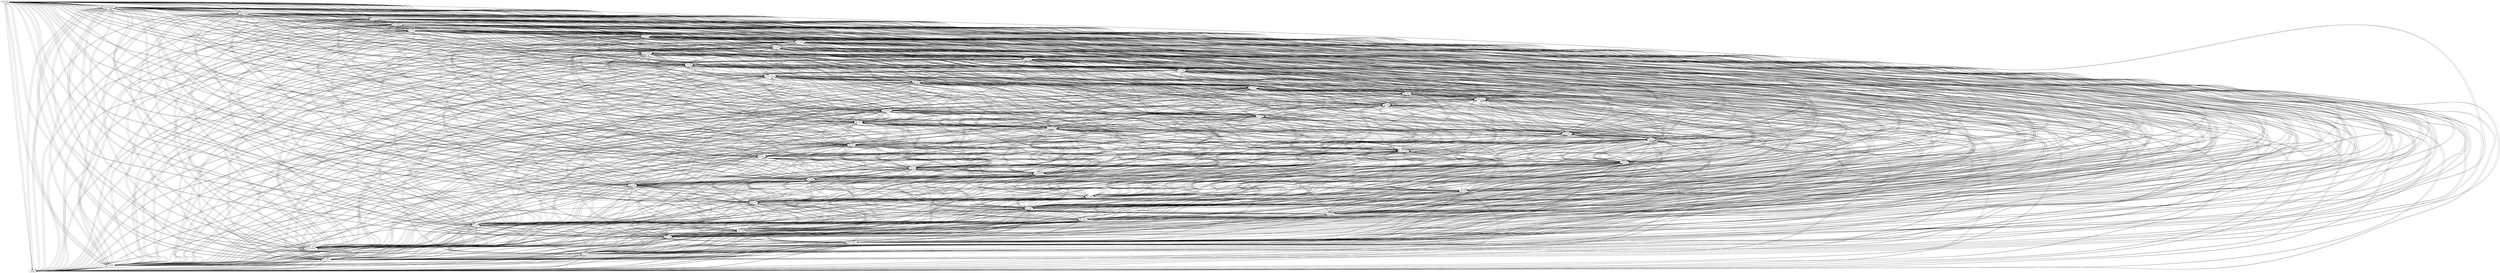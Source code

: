 strict digraph G {
"imp.4-finjô" [weight="0.1"];
"pst.sbj.4-finjasjô" [weight="0.26"];
"inf-finjE" [weight="0.26"];
"pst.6-finjEr" [weight="0.26"];
"fut.5-finirE" [weight="0.95"];
"prs.1-fini" [weight="0.66"];
"pst.sbj.5-finjasjE" [weight="0.26"];
"pst.sbj.3-finja" [weight="0.26"];
"sbjv.1-fini" [weight="0.08"];
"sbjv.5-finjE" [weight="0.1"];
"prs.2-fini" [weight="0.83"];
"pst.5-finjat" [weight="0.26"];
"fut.4-finirô" [weight="0.95"];
"ipf.1-finjE" [weight="0.1"];
"pst.2-finja" [weight="0.26"];
"prs.4-finjô" [weight="0.1"];
"sbjv.2-fini" [weight="0.08"];
"prs.5-finjE" [weight="0.1"];
"pst.1-finjE" [weight="0.26"];
"cond.5-finirjE" [weight="0.95"];
"sbjv.3-fini" [weight="0.08"];
"sbjv.4-finjô" [weight="0.1"];
"ipf.2-finjE" [weight="0.1"];
"pst.sbj.2-finjas" [weight="0.26"];
"ipf.5-finjE" [weight="0.1"];
"sbjv.6-fini" [weight="0.08"];
"cond.1-finirE" [weight="0.95"];
"pst.pcp-finjE" [weight="0.26"];
"ipf.3-finjE" [weight="0.1"];
"imp.2-fini" [weight="0.83"];
"cond.3-finirE" [weight="0.95"];
"ipf.4-finjô" [weight="0.1"];
"pst.sbj.6-finjas" [weight="0.26"];
"fut.2-finira" [weight="0.95"];
"fut.1-finirE" [weight="0.95"];
"ipf.6-finjE" [weight="0.1"];
"pst.sbj.1-finjas" [weight="0.26"];
"imp.5-finjE" [weight="0.1"];
"prs.6-fini" [weight="0.08"];
"fut.6-finirô" [weight="0.95"];
"cond.2-finirE" [weight="0.95"];
"pst.3-finja" [weight="0.26"];
"cond.6-finirE" [weight="0.95"];
"fut.3-finira" [weight="0.95"];
"prs.3-fini" [weight="0.83"];
"prs.pcp-finjâ" [weight="0.2"];
"pst.4-finjam" [weight="0.26"];
"cond.4-finirjô" [weight="0.95"];
"imp.4-finjô" -> "pst.sbj.4-finjasjô"  [weight="0.26"];
"imp.4-finjô" -> "inf-finjE"  [weight="0.26"];
"imp.4-finjô" -> "pst.6-finjEr"  [weight="0.26"];
"imp.4-finjô" -> "fut.5-finirE"  [weight="0.95"];
"imp.4-finjô" -> "fut.2-finira"  [weight="0.95"];
"imp.4-finjô" -> "pst.sbj.5-finjasjE"  [weight="0.26"];
"imp.4-finjô" -> "pst.sbj.3-finja"  [weight="0.26"];
"imp.4-finjô" -> "sbjv.1-fini"  [weight="0.08"];
"imp.4-finjô" -> "sbjv.5-finjE"  [weight="0.1"];
"imp.4-finjô" -> "prs.2-fini"  [weight="0.83"];
"imp.4-finjô" -> "pst.5-finjat"  [weight="0.26"];
"imp.4-finjô" -> "fut.4-finirô"  [weight="0.95"];
"imp.4-finjô" -> "ipf.1-finjE"  [weight="0.1"];
"imp.4-finjô" -> "pst.2-finja"  [weight="0.26"];
"imp.4-finjô" -> "prs.4-finjô"  [weight="0.1"];
"imp.4-finjô" -> "sbjv.2-fini"  [weight="0.08"];
"imp.4-finjô" -> "prs.5-finjE"  [weight="0.1"];
"imp.4-finjô" -> "pst.1-finjE"  [weight="0.26"];
"imp.4-finjô" -> "cond.5-finirjE"  [weight="0.95"];
"imp.4-finjô" -> "sbjv.3-fini"  [weight="0.08"];
"imp.4-finjô" -> "sbjv.4-finjô"  [weight="0.1"];
"imp.4-finjô" -> "ipf.2-finjE"  [weight="0.1"];
"imp.4-finjô" -> "pst.sbj.2-finjas"  [weight="0.26"];
"imp.4-finjô" -> "ipf.5-finjE"  [weight="0.1"];
"imp.4-finjô" -> "sbjv.6-fini"  [weight="0.08"];
"imp.4-finjô" -> "cond.1-finirE"  [weight="0.95"];
"imp.4-finjô" -> "cond.4-finirjô"  [weight="0.95"];
"imp.4-finjô" -> "pst.pcp-finjE"  [weight="0.26"];
"imp.4-finjô" -> "ipf.3-finjE"  [weight="0.1"];
"imp.4-finjô" -> "imp.2-fini"  [weight="0.83"];
"imp.4-finjô" -> "cond.3-finirE"  [weight="0.95"];
"imp.4-finjô" -> "ipf.4-finjô"  [weight="0.1"];
"imp.4-finjô" -> "pst.sbj.6-finjas"  [weight="0.26"];
"imp.4-finjô" -> "prs.1-fini"  [weight="0.66"];
"imp.4-finjô" -> "fut.1-finirE"  [weight="0.95"];
"imp.4-finjô" -> "ipf.6-finjE"  [weight="0.1"];
"imp.4-finjô" -> "pst.sbj.1-finjas"  [weight="0.26"];
"imp.4-finjô" -> "imp.5-finjE"  [weight="0.1"];
"imp.4-finjô" -> "prs.6-fini"  [weight="0.0792"];
"imp.4-finjô" -> "fut.6-finirô"  [weight="0.95"];
"imp.4-finjô" -> "cond.2-finirE"  [weight="0.95"];
"imp.4-finjô" -> "pst.3-finja"  [weight="0.26"];
"imp.4-finjô" -> "cond.6-finirE"  [weight="0.95"];
"imp.4-finjô" -> "fut.3-finira"  [weight="0.95"];
"imp.4-finjô" -> "prs.3-fini"  [weight="0.83"];
"imp.4-finjô" -> "prs.pcp-finjâ"  [weight="0.2"];
"imp.4-finjô" -> "pst.4-finjam"  [weight="0.26"];
"pst.sbj.4-finjasjô" -> "imp.4-finjô"  [weight="0.1"];
"pst.sbj.4-finjasjô" -> "inf-finjE"  [weight="0.26"];
"pst.sbj.4-finjasjô" -> "pst.6-finjEr"  [weight="0.26"];
"pst.sbj.4-finjasjô" -> "fut.5-finirE"  [weight="0.95"];
"pst.sbj.4-finjasjô" -> "prs.1-fini"  [weight="0.66"];
"pst.sbj.4-finjasjô" -> "pst.sbj.5-finjasjE"  [weight="0.26"];
"pst.sbj.4-finjasjô" -> "pst.sbj.3-finja"  [weight="0.26"];
"pst.sbj.4-finjasjô" -> "sbjv.1-fini"  [weight="0.08"];
"pst.sbj.4-finjasjô" -> "sbjv.5-finjE"  [weight="0.1"];
"pst.sbj.4-finjasjô" -> "prs.2-fini"  [weight="0.83"];
"pst.sbj.4-finjasjô" -> "pst.5-finjat"  [weight="0.26"];
"pst.sbj.4-finjasjô" -> "fut.4-finirô"  [weight="0.95"];
"pst.sbj.4-finjasjô" -> "ipf.1-finjE"  [weight="0.1"];
"pst.sbj.4-finjasjô" -> "pst.2-finja"  [weight="0.26"];
"pst.sbj.4-finjasjô" -> "prs.4-finjô"  [weight="0.1"];
"pst.sbj.4-finjasjô" -> "sbjv.2-fini"  [weight="0.08"];
"pst.sbj.4-finjasjô" -> "prs.5-finjE"  [weight="0.1"];
"pst.sbj.4-finjasjô" -> "pst.1-finjE"  [weight="0.26"];
"pst.sbj.4-finjasjô" -> "cond.5-finirjE"  [weight="0.95"];
"pst.sbj.4-finjasjô" -> "sbjv.3-fini"  [weight="0.08"];
"pst.sbj.4-finjasjô" -> "sbjv.4-finjô"  [weight="0.1"];
"pst.sbj.4-finjasjô" -> "ipf.2-finjE"  [weight="0.1"];
"pst.sbj.4-finjasjô" -> "pst.sbj.2-finjas"  [weight="0.26"];
"pst.sbj.4-finjasjô" -> "ipf.5-finjE"  [weight="0.1"];
"pst.sbj.4-finjasjô" -> "sbjv.6-fini"  [weight="0.08"];
"pst.sbj.4-finjasjô" -> "cond.1-finirE"  [weight="0.95"];
"pst.sbj.4-finjasjô" -> "cond.4-finirjô"  [weight="0.95"];
"pst.sbj.4-finjasjô" -> "pst.pcp-finjE"  [weight="0.26"];
"pst.sbj.4-finjasjô" -> "ipf.3-finjE"  [weight="0.1"];
"pst.sbj.4-finjasjô" -> "imp.2-fini"  [weight="0.83"];
"pst.sbj.4-finjasjô" -> "cond.3-finirE"  [weight="0.95"];
"pst.sbj.4-finjasjô" -> "ipf.4-finjô"  [weight="0.1"];
"pst.sbj.4-finjasjô" -> "pst.sbj.6-finjas"  [weight="0.26"];
"pst.sbj.4-finjasjô" -> "fut.2-finira"  [weight="0.95"];
"pst.sbj.4-finjasjô" -> "fut.1-finirE"  [weight="0.95"];
"pst.sbj.4-finjasjô" -> "ipf.6-finjE"  [weight="0.1"];
"pst.sbj.4-finjasjô" -> "pst.sbj.1-finjas"  [weight="0.26"];
"pst.sbj.4-finjasjô" -> "imp.5-finjE"  [weight="0.1"];
"pst.sbj.4-finjasjô" -> "prs.6-fini"  [weight="0.0696"];
"pst.sbj.4-finjasjô" -> "fut.6-finirô"  [weight="0.95"];
"pst.sbj.4-finjasjô" -> "cond.2-finirE"  [weight="0.95"];
"pst.sbj.4-finjasjô" -> "pst.3-finja"  [weight="0.26"];
"pst.sbj.4-finjasjô" -> "cond.6-finirE"  [weight="0.95"];
"pst.sbj.4-finjasjô" -> "fut.3-finira"  [weight="0.95"];
"pst.sbj.4-finjasjô" -> "prs.3-fini"  [weight="0.83"];
"pst.sbj.4-finjasjô" -> "prs.pcp-finjâ"  [weight="0.2"];
"pst.sbj.4-finjasjô" -> "pst.4-finjam"  [weight="0.26"];
"inf-finjE" -> "imp.4-finjô"  [weight="0.1"];
"inf-finjE" -> "pst.sbj.4-finjasjô"  [weight="0.26"];
"inf-finjE" -> "pst.6-finjEr"  [weight="0.26"];
"inf-finjE" -> "fut.5-finirE"  [weight="0.95"];
"inf-finjE" -> "prs.1-fini"  [weight="0.66"];
"inf-finjE" -> "pst.sbj.5-finjasjE"  [weight="0.26"];
"inf-finjE" -> "pst.sbj.3-finja"  [weight="0.26"];
"inf-finjE" -> "sbjv.1-fini"  [weight="0.08"];
"inf-finjE" -> "sbjv.5-finjE"  [weight="0.1"];
"inf-finjE" -> "prs.2-fini"  [weight="0.83"];
"inf-finjE" -> "pst.5-finjat"  [weight="0.26"];
"inf-finjE" -> "fut.4-finirô"  [weight="0.95"];
"inf-finjE" -> "ipf.1-finjE"  [weight="0.1"];
"inf-finjE" -> "pst.2-finja"  [weight="0.26"];
"inf-finjE" -> "prs.4-finjô"  [weight="0.1"];
"inf-finjE" -> "sbjv.2-fini"  [weight="0.08"];
"inf-finjE" -> "prs.5-finjE"  [weight="0.1"];
"inf-finjE" -> "pst.1-finjE"  [weight="0.26"];
"inf-finjE" -> "cond.5-finirjE"  [weight="0.95"];
"inf-finjE" -> "sbjv.3-fini"  [weight="0.08"];
"inf-finjE" -> "sbjv.4-finjô"  [weight="0.1"];
"inf-finjE" -> "ipf.2-finjE"  [weight="0.1"];
"inf-finjE" -> "pst.sbj.2-finjas"  [weight="0.26"];
"inf-finjE" -> "ipf.5-finjE"  [weight="0.1"];
"inf-finjE" -> "sbjv.6-fini"  [weight="0.08"];
"inf-finjE" -> "cond.1-finirE"  [weight="0.95"];
"inf-finjE" -> "cond.4-finirjô"  [weight="0.95"];
"inf-finjE" -> "pst.pcp-finjE"  [weight="0.26"];
"inf-finjE" -> "ipf.3-finjE"  [weight="0.1"];
"inf-finjE" -> "imp.2-fini"  [weight="0.83"];
"inf-finjE" -> "cond.3-finirE"  [weight="0.95"];
"inf-finjE" -> "ipf.4-finjô"  [weight="0.1"];
"inf-finjE" -> "pst.sbj.6-finjas"  [weight="0.26"];
"inf-finjE" -> "fut.2-finira"  [weight="0.95"];
"inf-finjE" -> "fut.1-finirE"  [weight="0.95"];
"inf-finjE" -> "ipf.6-finjE"  [weight="0.1"];
"inf-finjE" -> "pst.sbj.1-finjas"  [weight="0.26"];
"inf-finjE" -> "imp.5-finjE"  [weight="0.1"];
"inf-finjE" -> "prs.6-fini"  [weight="0.0696"];
"inf-finjE" -> "fut.6-finirô"  [weight="0.95"];
"inf-finjE" -> "cond.2-finirE"  [weight="0.95"];
"inf-finjE" -> "pst.3-finja"  [weight="0.26"];
"inf-finjE" -> "cond.6-finirE"  [weight="0.95"];
"inf-finjE" -> "fut.3-finira"  [weight="0.95"];
"inf-finjE" -> "prs.3-fini"  [weight="0.83"];
"inf-finjE" -> "prs.pcp-finjâ"  [weight="0.2"];
"inf-finjE" -> "pst.4-finjam"  [weight="0.26"];
"pst.6-finjEr" -> "imp.4-finjô"  [weight="0.1"];
"pst.6-finjEr" -> "pst.sbj.4-finjasjô"  [weight="0.26"];
"pst.6-finjEr" -> "inf-finjE"  [weight="0.26"];
"pst.6-finjEr" -> "fut.5-finirE"  [weight="0.95"];
"pst.6-finjEr" -> "prs.1-fini"  [weight="0.66"];
"pst.6-finjEr" -> "pst.sbj.5-finjasjE"  [weight="0.26"];
"pst.6-finjEr" -> "pst.sbj.3-finja"  [weight="0.26"];
"pst.6-finjEr" -> "sbjv.1-fini"  [weight="0.08"];
"pst.6-finjEr" -> "sbjv.5-finjE"  [weight="0.1"];
"pst.6-finjEr" -> "prs.2-fini"  [weight="0.83"];
"pst.6-finjEr" -> "pst.5-finjat"  [weight="0.26"];
"pst.6-finjEr" -> "fut.4-finirô"  [weight="0.95"];
"pst.6-finjEr" -> "ipf.1-finjE"  [weight="0.1"];
"pst.6-finjEr" -> "pst.2-finja"  [weight="0.26"];
"pst.6-finjEr" -> "prs.4-finjô"  [weight="0.1"];
"pst.6-finjEr" -> "sbjv.2-fini"  [weight="0.08"];
"pst.6-finjEr" -> "prs.5-finjE"  [weight="0.1"];
"pst.6-finjEr" -> "pst.1-finjE"  [weight="0.26"];
"pst.6-finjEr" -> "cond.5-finirjE"  [weight="0.95"];
"pst.6-finjEr" -> "sbjv.3-fini"  [weight="0.08"];
"pst.6-finjEr" -> "sbjv.4-finjô"  [weight="0.1"];
"pst.6-finjEr" -> "ipf.2-finjE"  [weight="0.1"];
"pst.6-finjEr" -> "pst.sbj.2-finjas"  [weight="0.26"];
"pst.6-finjEr" -> "ipf.5-finjE"  [weight="0.1"];
"pst.6-finjEr" -> "sbjv.6-fini"  [weight="0.08"];
"pst.6-finjEr" -> "cond.1-finirE"  [weight="0.95"];
"pst.6-finjEr" -> "cond.4-finirjô"  [weight="0.95"];
"pst.6-finjEr" -> "pst.pcp-finjE"  [weight="0.26"];
"pst.6-finjEr" -> "ipf.3-finjE"  [weight="0.1"];
"pst.6-finjEr" -> "imp.2-fini"  [weight="0.83"];
"pst.6-finjEr" -> "cond.3-finirE"  [weight="0.95"];
"pst.6-finjEr" -> "ipf.4-finjô"  [weight="0.1"];
"pst.6-finjEr" -> "pst.sbj.6-finjas"  [weight="0.26"];
"pst.6-finjEr" -> "fut.2-finira"  [weight="0.95"];
"pst.6-finjEr" -> "fut.1-finirE"  [weight="0.95"];
"pst.6-finjEr" -> "ipf.6-finjE"  [weight="0.1"];
"pst.6-finjEr" -> "pst.sbj.1-finjas"  [weight="0.26"];
"pst.6-finjEr" -> "imp.5-finjE"  [weight="0.1"];
"pst.6-finjEr" -> "prs.6-fini"  [weight="0.0696"];
"pst.6-finjEr" -> "fut.6-finirô"  [weight="0.95"];
"pst.6-finjEr" -> "cond.2-finirE"  [weight="0.95"];
"pst.6-finjEr" -> "pst.3-finja"  [weight="0.26"];
"pst.6-finjEr" -> "cond.6-finirE"  [weight="0.95"];
"pst.6-finjEr" -> "fut.3-finira"  [weight="0.95"];
"pst.6-finjEr" -> "prs.3-fini"  [weight="0.83"];
"pst.6-finjEr" -> "prs.pcp-finjâ"  [weight="0.2"];
"pst.6-finjEr" -> "pst.4-finjam"  [weight="0.26"];
"fut.5-finirE" -> "imp.4-finjô"  [weight="0.016"];
"fut.5-finirE" -> "pst.sbj.4-finjasjô"  [weight="0.13"];
"fut.5-finirE" -> "inf-finjE"  [weight="0.13"];
"fut.5-finirE" -> "pst.6-finjEr"  [weight="0.13"];
"fut.5-finirE" -> "cond.3-finirE"  [weight="0.95"];
"fut.5-finirE" -> "prs.1-fini"  [weight="0.66"];
"fut.5-finirE" -> "pst.sbj.5-finjasjE"  [weight="0.13"];
"fut.5-finirE" -> "pst.sbj.3-finja"  [weight="0.13"];
"fut.5-finirE" -> "sbjv.1-fini"  [weight="0.0128"];
"fut.5-finirE" -> "sbjv.5-finjE"  [weight="0.027"];
"fut.5-finirE" -> "prs.2-fini"  [weight="0.83"];
"fut.5-finirE" -> "pst.5-finjat"  [weight="0.13"];
"fut.5-finirE" -> "fut.4-finirô"  [weight="0.95"];
"fut.5-finirE" -> "ipf.1-finjE"  [weight="0.016"];
"fut.5-finirE" -> "pst.2-finja"  [weight="0.13"];
"fut.5-finirE" -> "prs.4-finjô"  [weight="0.016"];
"fut.5-finirE" -> "sbjv.2-fini"  [weight="0.0128"];
"fut.5-finirE" -> "prs.5-finjE"  [weight="0.016"];
"fut.5-finirE" -> "pst.1-finjE"  [weight="0.13"];
"fut.5-finirE" -> "cond.5-finirjE"  [weight="0.95"];
"fut.5-finirE" -> "sbjv.3-fini"  [weight="0.0128"];
"fut.5-finirE" -> "sbjv.4-finjô"  [weight="0.027"];
"fut.5-finirE" -> "ipf.2-finjE"  [weight="0.016"];
"fut.5-finirE" -> "pst.sbj.2-finjas"  [weight="0.13"];
"fut.5-finirE" -> "ipf.5-finjE"  [weight="0.027"];
"fut.5-finirE" -> "sbjv.6-fini"  [weight="0.0128"];
"fut.5-finirE" -> "cond.1-finirE"  [weight="0.95"];
"fut.5-finirE" -> "cond.4-finirjô"  [weight="0.95"];
"fut.5-finirE" -> "pst.pcp-finjE"  [weight="0.1508"];
"fut.5-finirE" -> "ipf.3-finjE"  [weight="0.016"];
"fut.5-finirE" -> "imp.2-fini"  [weight="0.83"];
"fut.5-finirE" -> "ipf.4-finjô"  [weight="0.027"];
"fut.5-finirE" -> "pst.sbj.6-finjas"  [weight="0.13"];
"fut.5-finirE" -> "fut.2-finira"  [weight="0.95"];
"fut.5-finirE" -> "fut.1-finirE"  [weight="0.95"];
"fut.5-finirE" -> "ipf.6-finjE"  [weight="0.016"];
"fut.5-finirE" -> "pst.sbj.1-finjas"  [weight="0.13"];
"fut.5-finirE" -> "imp.5-finjE"  [weight="0.016"];
"fut.5-finirE" -> "prs.6-fini"  [weight="0.0128"];
"fut.5-finirE" -> "fut.6-finirô"  [weight="0.95"];
"fut.5-finirE" -> "cond.2-finirE"  [weight="0.95"];
"fut.5-finirE" -> "pst.3-finja"  [weight="0.13"];
"fut.5-finirE" -> "cond.6-finirE"  [weight="0.95"];
"fut.5-finirE" -> "fut.3-finira"  [weight="0.95"];
"fut.5-finirE" -> "prs.3-fini"  [weight="0.83"];
"fut.5-finirE" -> "prs.pcp-finjâ"  [weight="0.032"];
"fut.5-finirE" -> "pst.4-finjam"  [weight="0.13"];
"prs.1-fini" -> "cond.5-finirjE"  [weight="0.931"];
"prs.1-fini" -> "pst.sbj.4-finjasjô"  [weight="0.1352"];
"prs.1-fini" -> "inf-finjE"  [weight="0.1352"];
"prs.1-fini" -> "pst.6-finjEr"  [weight="0.1352"];
"prs.1-fini" -> "cond.3-finirE"  [weight="0.931"];
"prs.1-fini" -> "fut.2-finira"  [weight="0.931"];
"prs.1-fini" -> "pst.sbj.5-finjasjE"  [weight="0.1352"];
"prs.1-fini" -> "pst.sbj.3-finja"  [weight="0.1352"];
"prs.1-fini" -> "sbjv.1-fini"  [weight="0.0128"];
"prs.1-fini" -> "sbjv.5-finjE"  [weight="0.02"];
"prs.1-fini" -> "prs.2-fini"  [weight="0.83"];
"prs.1-fini" -> "pst.5-finjat"  [weight="0.1352"];
"prs.1-fini" -> "fut.4-finirô"  [weight="0.931"];
"prs.1-fini" -> "ipf.1-finjE"  [weight="0.02"];
"prs.1-fini" -> "pst.2-finja"  [weight="0.1352"];
"prs.1-fini" -> "prs.4-finjô"  [weight="0.02"];
"prs.1-fini" -> "sbjv.2-fini"  [weight="0.0128"];
"prs.1-fini" -> "prs.5-finjE"  [weight="0.02"];
"prs.1-fini" -> "pst.1-finjE"  [weight="0.1352"];
"prs.1-fini" -> "imp.4-finjô"  [weight="0.02"];
"prs.1-fini" -> "sbjv.3-fini"  [weight="0.0128"];
"prs.1-fini" -> "sbjv.4-finjô"  [weight="0.02"];
"prs.1-fini" -> "ipf.2-finjE"  [weight="0.02"];
"prs.1-fini" -> "pst.sbj.2-finjas"  [weight="0.1352"];
"prs.1-fini" -> "ipf.5-finjE"  [weight="0.02"];
"prs.1-fini" -> "sbjv.6-fini"  [weight="0.0128"];
"prs.1-fini" -> "cond.1-finirE"  [weight="0.931"];
"prs.1-fini" -> "pst.pcp-finjE"  [weight="0.1326"];
"prs.1-fini" -> "ipf.3-finjE"  [weight="0.02"];
"prs.1-fini" -> "imp.2-fini"  [weight="0.83"];
"prs.1-fini" -> "fut.5-finirE"  [weight="0.931"];
"prs.1-fini" -> "ipf.4-finjô"  [weight="0.02"];
"prs.1-fini" -> "pst.sbj.6-finjas"  [weight="0.1352"];
"prs.1-fini" -> "fut.1-finirE"  [weight="0.931"];
"prs.1-fini" -> "ipf.6-finjE"  [weight="0.02"];
"prs.1-fini" -> "pst.sbj.1-finjas"  [weight="0.1352"];
"prs.1-fini" -> "imp.5-finjE"  [weight="0.02"];
"prs.1-fini" -> "prs.6-fini"  [weight="0.0128"];
"prs.1-fini" -> "fut.6-finirô"  [weight="0.931"];
"prs.1-fini" -> "cond.2-finirE"  [weight="0.931"];
"prs.1-fini" -> "pst.3-finja"  [weight="0.1352"];
"prs.1-fini" -> "cond.6-finirE"  [weight="0.931"];
"prs.1-fini" -> "fut.3-finira"  [weight="0.931"];
"prs.1-fini" -> "prs.3-fini"  [weight="0.83"];
"prs.1-fini" -> "prs.pcp-finjâ"  [weight="0.04"];
"prs.1-fini" -> "pst.4-finjam"  [weight="0.1352"];
"prs.1-fini" -> "cond.4-finirjô"  [weight="0.931"];
"pst.sbj.5-finjasjE" -> "imp.4-finjô"  [weight="0.1"];
"pst.sbj.5-finjasjE" -> "pst.sbj.4-finjasjô"  [weight="0.26"];
"pst.sbj.5-finjasjE" -> "inf-finjE"  [weight="0.26"];
"pst.sbj.5-finjasjE" -> "pst.6-finjEr"  [weight="0.26"];
"pst.sbj.5-finjasjE" -> "fut.5-finirE"  [weight="0.95"];
"pst.sbj.5-finjasjE" -> "prs.1-fini"  [weight="0.66"];
"pst.sbj.5-finjasjE" -> "pst.sbj.3-finja"  [weight="0.26"];
"pst.sbj.5-finjasjE" -> "sbjv.1-fini"  [weight="0.08"];
"pst.sbj.5-finjasjE" -> "sbjv.5-finjE"  [weight="0.1"];
"pst.sbj.5-finjasjE" -> "prs.2-fini"  [weight="0.83"];
"pst.sbj.5-finjasjE" -> "pst.5-finjat"  [weight="0.26"];
"pst.sbj.5-finjasjE" -> "fut.4-finirô"  [weight="0.95"];
"pst.sbj.5-finjasjE" -> "ipf.1-finjE"  [weight="0.1"];
"pst.sbj.5-finjasjE" -> "pst.2-finja"  [weight="0.26"];
"pst.sbj.5-finjasjE" -> "prs.4-finjô"  [weight="0.1"];
"pst.sbj.5-finjasjE" -> "sbjv.2-fini"  [weight="0.08"];
"pst.sbj.5-finjasjE" -> "prs.5-finjE"  [weight="0.1"];
"pst.sbj.5-finjasjE" -> "pst.1-finjE"  [weight="0.26"];
"pst.sbj.5-finjasjE" -> "cond.5-finirjE"  [weight="0.95"];
"pst.sbj.5-finjasjE" -> "sbjv.3-fini"  [weight="0.08"];
"pst.sbj.5-finjasjE" -> "sbjv.4-finjô"  [weight="0.1"];
"pst.sbj.5-finjasjE" -> "ipf.2-finjE"  [weight="0.1"];
"pst.sbj.5-finjasjE" -> "pst.sbj.2-finjas"  [weight="0.26"];
"pst.sbj.5-finjasjE" -> "ipf.5-finjE"  [weight="0.1"];
"pst.sbj.5-finjasjE" -> "sbjv.6-fini"  [weight="0.08"];
"pst.sbj.5-finjasjE" -> "cond.1-finirE"  [weight="0.95"];
"pst.sbj.5-finjasjE" -> "cond.4-finirjô"  [weight="0.95"];
"pst.sbj.5-finjasjE" -> "pst.pcp-finjE"  [weight="0.26"];
"pst.sbj.5-finjasjE" -> "ipf.3-finjE"  [weight="0.1"];
"pst.sbj.5-finjasjE" -> "imp.2-fini"  [weight="0.83"];
"pst.sbj.5-finjasjE" -> "cond.3-finirE"  [weight="0.95"];
"pst.sbj.5-finjasjE" -> "ipf.4-finjô"  [weight="0.1"];
"pst.sbj.5-finjasjE" -> "pst.sbj.6-finjas"  [weight="0.26"];
"pst.sbj.5-finjasjE" -> "fut.2-finira"  [weight="0.95"];
"pst.sbj.5-finjasjE" -> "fut.1-finirE"  [weight="0.95"];
"pst.sbj.5-finjasjE" -> "ipf.6-finjE"  [weight="0.1"];
"pst.sbj.5-finjasjE" -> "pst.sbj.1-finjas"  [weight="0.26"];
"pst.sbj.5-finjasjE" -> "imp.5-finjE"  [weight="0.1"];
"pst.sbj.5-finjasjE" -> "prs.6-fini"  [weight="0.0696"];
"pst.sbj.5-finjasjE" -> "fut.6-finirô"  [weight="0.95"];
"pst.sbj.5-finjasjE" -> "cond.2-finirE"  [weight="0.95"];
"pst.sbj.5-finjasjE" -> "pst.3-finja"  [weight="0.26"];
"pst.sbj.5-finjasjE" -> "cond.6-finirE"  [weight="0.95"];
"pst.sbj.5-finjasjE" -> "fut.3-finira"  [weight="0.95"];
"pst.sbj.5-finjasjE" -> "prs.3-fini"  [weight="0.83"];
"pst.sbj.5-finjasjE" -> "prs.pcp-finjâ"  [weight="0.2"];
"pst.sbj.5-finjasjE" -> "pst.4-finjam"  [weight="0.26"];
"pst.sbj.3-finja" -> "imp.4-finjô"  [weight="0.1"];
"pst.sbj.3-finja" -> "pst.sbj.4-finjasjô"  [weight="0.26"];
"pst.sbj.3-finja" -> "inf-finjE"  [weight="0.26"];
"pst.sbj.3-finja" -> "pst.6-finjEr"  [weight="0.26"];
"pst.sbj.3-finja" -> "fut.5-finirE"  [weight="0.95"];
"pst.sbj.3-finja" -> "prs.1-fini"  [weight="0.66"];
"pst.sbj.3-finja" -> "pst.sbj.5-finjasjE"  [weight="0.26"];
"pst.sbj.3-finja" -> "sbjv.1-fini"  [weight="0.08"];
"pst.sbj.3-finja" -> "sbjv.5-finjE"  [weight="0.1"];
"pst.sbj.3-finja" -> "prs.2-fini"  [weight="0.83"];
"pst.sbj.3-finja" -> "pst.5-finjat"  [weight="0.26"];
"pst.sbj.3-finja" -> "fut.4-finirô"  [weight="0.95"];
"pst.sbj.3-finja" -> "ipf.1-finjE"  [weight="0.1"];
"pst.sbj.3-finja" -> "pst.2-finja"  [weight="0.26"];
"pst.sbj.3-finja" -> "prs.4-finjô"  [weight="0.1"];
"pst.sbj.3-finja" -> "sbjv.2-fini"  [weight="0.08"];
"pst.sbj.3-finja" -> "prs.5-finjE"  [weight="0.1"];
"pst.sbj.3-finja" -> "pst.1-finjE"  [weight="0.26"];
"pst.sbj.3-finja" -> "cond.5-finirjE"  [weight="0.95"];
"pst.sbj.3-finja" -> "sbjv.3-fini"  [weight="0.08"];
"pst.sbj.3-finja" -> "sbjv.4-finjô"  [weight="0.1"];
"pst.sbj.3-finja" -> "ipf.2-finjE"  [weight="0.1"];
"pst.sbj.3-finja" -> "pst.sbj.2-finjas"  [weight="0.26"];
"pst.sbj.3-finja" -> "ipf.5-finjE"  [weight="0.1"];
"pst.sbj.3-finja" -> "sbjv.6-fini"  [weight="0.08"];
"pst.sbj.3-finja" -> "cond.1-finirE"  [weight="0.95"];
"pst.sbj.3-finja" -> "cond.4-finirjô"  [weight="0.95"];
"pst.sbj.3-finja" -> "pst.pcp-finjE"  [weight="0.26"];
"pst.sbj.3-finja" -> "ipf.3-finjE"  [weight="0.1"];
"pst.sbj.3-finja" -> "imp.2-fini"  [weight="0.83"];
"pst.sbj.3-finja" -> "cond.3-finirE"  [weight="0.95"];
"pst.sbj.3-finja" -> "ipf.4-finjô"  [weight="0.1"];
"pst.sbj.3-finja" -> "pst.sbj.6-finjas"  [weight="0.26"];
"pst.sbj.3-finja" -> "fut.2-finira"  [weight="0.95"];
"pst.sbj.3-finja" -> "fut.1-finirE"  [weight="0.95"];
"pst.sbj.3-finja" -> "ipf.6-finjE"  [weight="0.1"];
"pst.sbj.3-finja" -> "pst.sbj.1-finjas"  [weight="0.26"];
"pst.sbj.3-finja" -> "imp.5-finjE"  [weight="0.1"];
"pst.sbj.3-finja" -> "prs.6-fini"  [weight="0.0696"];
"pst.sbj.3-finja" -> "fut.6-finirô"  [weight="0.95"];
"pst.sbj.3-finja" -> "cond.2-finirE"  [weight="0.95"];
"pst.sbj.3-finja" -> "pst.3-finja"  [weight="0.26"];
"pst.sbj.3-finja" -> "cond.6-finirE"  [weight="0.95"];
"pst.sbj.3-finja" -> "fut.3-finira"  [weight="0.95"];
"pst.sbj.3-finja" -> "prs.3-fini"  [weight="0.83"];
"pst.sbj.3-finja" -> "prs.pcp-finjâ"  [weight="0.2"];
"pst.sbj.3-finja" -> "pst.4-finjam"  [weight="0.26"];
"sbjv.1-fini" -> "imp.4-finjô"  [weight="0.092"];
"sbjv.1-fini" -> "pst.sbj.4-finjasjô"  [weight="0.26"];
"sbjv.1-fini" -> "inf-finjE"  [weight="0.2496"];
"sbjv.1-fini" -> "pst.6-finjEr"  [weight="0.26"];
"sbjv.1-fini" -> "fut.5-finirE"  [weight="0.95"];
"sbjv.1-fini" -> "prs.1-fini"  [weight="0.66"];
"sbjv.1-fini" -> "pst.sbj.5-finjasjE"  [weight="0.26"];
"sbjv.1-fini" -> "pst.sbj.3-finja"  [weight="0.26"];
"sbjv.1-fini" -> "sbjv.5-finjE"  [weight="0.092"];
"sbjv.1-fini" -> "prs.2-fini"  [weight="0.83"];
"sbjv.1-fini" -> "pst.5-finjat"  [weight="0.26"];
"sbjv.1-fini" -> "fut.4-finirô"  [weight="0.95"];
"sbjv.1-fini" -> "ipf.1-finjE"  [weight="0.1"];
"sbjv.1-fini" -> "pst.2-finja"  [weight="0.26"];
"sbjv.1-fini" -> "prs.4-finjô"  [weight="0.1"];
"sbjv.1-fini" -> "sbjv.2-fini"  [weight="0.08"];
"sbjv.1-fini" -> "prs.5-finjE"  [weight="0.1"];
"sbjv.1-fini" -> "pst.1-finjE"  [weight="0.26"];
"sbjv.1-fini" -> "cond.5-finirjE"  [weight="0.95"];
"sbjv.1-fini" -> "sbjv.3-fini"  [weight="0.08"];
"sbjv.1-fini" -> "sbjv.4-finjô"  [weight="0.092"];
"sbjv.1-fini" -> "ipf.2-finjE"  [weight="0.1"];
"sbjv.1-fini" -> "pst.sbj.2-finjas"  [weight="0.26"];
"sbjv.1-fini" -> "ipf.5-finjE"  [weight="0.092"];
"sbjv.1-fini" -> "sbjv.6-fini"  [weight="0.08"];
"sbjv.1-fini" -> "cond.1-finirE"  [weight="0.95"];
"sbjv.1-fini" -> "cond.4-finirjô"  [weight="0.95"];
"sbjv.1-fini" -> "pst.pcp-finjE"  [weight="0.26"];
"sbjv.1-fini" -> "ipf.3-finjE"  [weight="0.1"];
"sbjv.1-fini" -> "imp.2-fini"  [weight="0.83"];
"sbjv.1-fini" -> "cond.3-finirE"  [weight="0.95"];
"sbjv.1-fini" -> "ipf.4-finjô"  [weight="0.092"];
"sbjv.1-fini" -> "pst.sbj.6-finjas"  [weight="0.26"];
"sbjv.1-fini" -> "fut.2-finira"  [weight="0.95"];
"sbjv.1-fini" -> "fut.1-finirE"  [weight="0.95"];
"sbjv.1-fini" -> "ipf.6-finjE"  [weight="0.1"];
"sbjv.1-fini" -> "pst.sbj.1-finjas"  [weight="0.26"];
"sbjv.1-fini" -> "imp.5-finjE"  [weight="0.092"];
"sbjv.1-fini" -> "prs.6-fini"  [weight="0.08"];
"sbjv.1-fini" -> "fut.6-finirô"  [weight="0.95"];
"sbjv.1-fini" -> "cond.2-finirE"  [weight="0.95"];
"sbjv.1-fini" -> "pst.3-finja"  [weight="0.26"];
"sbjv.1-fini" -> "cond.6-finirE"  [weight="0.95"];
"sbjv.1-fini" -> "fut.3-finira"  [weight="0.95"];
"sbjv.1-fini" -> "prs.3-fini"  [weight="0.83"];
"sbjv.1-fini" -> "prs.pcp-finjâ"  [weight="0.184"];
"sbjv.1-fini" -> "pst.4-finjam"  [weight="0.26"];
"sbjv.5-finjE" -> "imp.4-finjô"  [weight="0.008"];
"sbjv.5-finjE" -> "pst.sbj.4-finjasjô"  [weight="0.0156"];
"sbjv.5-finjE" -> "inf-finjE"  [weight="0.0026"];
"sbjv.5-finjE" -> "pst.6-finjEr"  [weight="0.0156"];
"sbjv.5-finjE" -> "fut.5-finirE"  [weight="0.0285"];
"sbjv.5-finjE" -> "fut.2-finira"  [weight="0.0285"];
"sbjv.5-finjE" -> "pst.sbj.5-finjasjE"  [weight="0.0156"];
"sbjv.5-finjE" -> "pst.sbj.3-finja"  [weight="0.0156"];
"sbjv.5-finjE" -> "sbjv.1-fini"  [weight="0.004"];
"sbjv.5-finjE" -> "prs.2-fini"  [weight="0.0581"];
"sbjv.5-finjE" -> "pst.5-finjat"  [weight="0.0156"];
"sbjv.5-finjE" -> "fut.4-finirô"  [weight="0.0285"];
"sbjv.5-finjE" -> "ipf.1-finjE"  [weight="0.008"];
"sbjv.5-finjE" -> "pst.2-finja"  [weight="0.0156"];
"sbjv.5-finjE" -> "prs.4-finjô"  [weight="0.008"];
"sbjv.5-finjE" -> "sbjv.2-fini"  [weight="0.004"];
"sbjv.5-finjE" -> "prs.5-finjE"  [weight="0.008"];
"sbjv.5-finjE" -> "pst.1-finjE"  [weight="0.0156"];
"sbjv.5-finjE" -> "cond.5-finirjE"  [weight="0.0285"];
"sbjv.5-finjE" -> "sbjv.3-fini"  [weight="0.004"];
"sbjv.5-finjE" -> "sbjv.4-finjô"  [weight="0.1"];
"sbjv.5-finjE" -> "ipf.2-finjE"  [weight="0.008"];
"sbjv.5-finjE" -> "pst.sbj.2-finjas"  [weight="0.0156"];
"sbjv.5-finjE" -> "ipf.5-finjE"  [weight="0.1"];
"sbjv.5-finjE" -> "sbjv.6-fini"  [weight="0.004"];
"sbjv.5-finjE" -> "cond.1-finirE"  [weight="0.0285"];
"sbjv.5-finjE" -> "cond.4-finirjô"  [weight="0.0285"];
"sbjv.5-finjE" -> "pst.pcp-finjE"  [weight="0.0182"];
"sbjv.5-finjE" -> "ipf.3-finjE"  [weight="0.008"];
"sbjv.5-finjE" -> "imp.2-fini"  [weight="0.0581"];
"sbjv.5-finjE" -> "cond.3-finirE"  [weight="0.0285"];
"sbjv.5-finjE" -> "ipf.4-finjô"  [weight="0.1"];
"sbjv.5-finjE" -> "pst.sbj.6-finjas"  [weight="0.0156"];
"sbjv.5-finjE" -> "prs.1-fini"  [weight="0.0462"];
"sbjv.5-finjE" -> "fut.1-finirE"  [weight="0.0285"];
"sbjv.5-finjE" -> "ipf.6-finjE"  [weight="0.008"];
"sbjv.5-finjE" -> "pst.sbj.1-finjas"  [weight="0.0156"];
"sbjv.5-finjE" -> "imp.5-finjE"  [weight="0.008"];
"sbjv.5-finjE" -> "prs.6-fini"  [weight="0.004"];
"sbjv.5-finjE" -> "fut.6-finirô"  [weight="0.0285"];
"sbjv.5-finjE" -> "cond.2-finirE"  [weight="0.0285"];
"sbjv.5-finjE" -> "pst.3-finja"  [weight="0.0156"];
"sbjv.5-finjE" -> "cond.6-finirE"  [weight="0.0285"];
"sbjv.5-finjE" -> "fut.3-finira"  [weight="0.0285"];
"sbjv.5-finjE" -> "prs.3-fini"  [weight="0.0581"];
"sbjv.5-finjE" -> "prs.pcp-finjâ"  [weight="0.016"];
"sbjv.5-finjE" -> "pst.4-finjam"  [weight="0.0156"];
"prs.2-fini" -> "cond.5-finirjE"  [weight="0.931"];
"prs.2-fini" -> "pst.sbj.4-finjasjô"  [weight="0.1352"];
"prs.2-fini" -> "inf-finjE"  [weight="0.1352"];
"prs.2-fini" -> "pst.6-finjEr"  [weight="0.1352"];
"prs.2-fini" -> "cond.3-finirE"  [weight="0.931"];
"prs.2-fini" -> "fut.2-finira"  [weight="0.931"];
"prs.2-fini" -> "pst.sbj.5-finjasjE"  [weight="0.1352"];
"prs.2-fini" -> "pst.sbj.3-finja"  [weight="0.1352"];
"prs.2-fini" -> "sbjv.1-fini"  [weight="0.0128"];
"prs.2-fini" -> "sbjv.5-finjE"  [weight="0.02"];
"prs.2-fini" -> "pst.5-finjat"  [weight="0.1352"];
"prs.2-fini" -> "fut.4-finirô"  [weight="0.931"];
"prs.2-fini" -> "ipf.1-finjE"  [weight="0.02"];
"prs.2-fini" -> "pst.2-finja"  [weight="0.1352"];
"prs.2-fini" -> "prs.4-finjô"  [weight="0.02"];
"prs.2-fini" -> "sbjv.2-fini"  [weight="0.0128"];
"prs.2-fini" -> "prs.5-finjE"  [weight="0.02"];
"prs.2-fini" -> "pst.1-finjE"  [weight="0.1352"];
"prs.2-fini" -> "imp.4-finjô"  [weight="0.02"];
"prs.2-fini" -> "sbjv.3-fini"  [weight="0.0128"];
"prs.2-fini" -> "sbjv.4-finjô"  [weight="0.02"];
"prs.2-fini" -> "ipf.2-finjE"  [weight="0.02"];
"prs.2-fini" -> "pst.sbj.2-finjas"  [weight="0.1352"];
"prs.2-fini" -> "ipf.5-finjE"  [weight="0.02"];
"prs.2-fini" -> "sbjv.6-fini"  [weight="0.0128"];
"prs.2-fini" -> "cond.1-finirE"  [weight="0.931"];
"prs.2-fini" -> "pst.pcp-finjE"  [weight="0.1326"];
"prs.2-fini" -> "ipf.3-finjE"  [weight="0.02"];
"prs.2-fini" -> "imp.2-fini"  [weight="0.83"];
"prs.2-fini" -> "fut.5-finirE"  [weight="0.931"];
"prs.2-fini" -> "ipf.4-finjô"  [weight="0.02"];
"prs.2-fini" -> "pst.sbj.6-finjas"  [weight="0.1352"];
"prs.2-fini" -> "prs.1-fini"  [weight="0.66"];
"prs.2-fini" -> "fut.1-finirE"  [weight="0.931"];
"prs.2-fini" -> "ipf.6-finjE"  [weight="0.02"];
"prs.2-fini" -> "pst.sbj.1-finjas"  [weight="0.1352"];
"prs.2-fini" -> "imp.5-finjE"  [weight="0.02"];
"prs.2-fini" -> "prs.6-fini"  [weight="0.0128"];
"prs.2-fini" -> "fut.6-finirô"  [weight="0.931"];
"prs.2-fini" -> "cond.2-finirE"  [weight="0.931"];
"prs.2-fini" -> "pst.3-finja"  [weight="0.1352"];
"prs.2-fini" -> "cond.6-finirE"  [weight="0.931"];
"prs.2-fini" -> "fut.3-finira"  [weight="0.931"];
"prs.2-fini" -> "prs.3-fini"  [weight="0.83"];
"prs.2-fini" -> "prs.pcp-finjâ"  [weight="0.04"];
"prs.2-fini" -> "pst.4-finjam"  [weight="0.1352"];
"prs.2-fini" -> "cond.4-finirjô"  [weight="0.931"];
"pst.5-finjat" -> "imp.4-finjô"  [weight="0.1"];
"pst.5-finjat" -> "pst.sbj.4-finjasjô"  [weight="0.26"];
"pst.5-finjat" -> "inf-finjE"  [weight="0.26"];
"pst.5-finjat" -> "pst.6-finjEr"  [weight="0.26"];
"pst.5-finjat" -> "fut.5-finirE"  [weight="0.95"];
"pst.5-finjat" -> "prs.1-fini"  [weight="0.66"];
"pst.5-finjat" -> "pst.sbj.5-finjasjE"  [weight="0.26"];
"pst.5-finjat" -> "pst.sbj.3-finja"  [weight="0.26"];
"pst.5-finjat" -> "sbjv.1-fini"  [weight="0.08"];
"pst.5-finjat" -> "sbjv.5-finjE"  [weight="0.1"];
"pst.5-finjat" -> "prs.2-fini"  [weight="0.83"];
"pst.5-finjat" -> "fut.4-finirô"  [weight="0.95"];
"pst.5-finjat" -> "ipf.1-finjE"  [weight="0.1"];
"pst.5-finjat" -> "pst.2-finja"  [weight="0.26"];
"pst.5-finjat" -> "prs.4-finjô"  [weight="0.1"];
"pst.5-finjat" -> "sbjv.2-fini"  [weight="0.08"];
"pst.5-finjat" -> "prs.5-finjE"  [weight="0.1"];
"pst.5-finjat" -> "pst.1-finjE"  [weight="0.26"];
"pst.5-finjat" -> "cond.5-finirjE"  [weight="0.95"];
"pst.5-finjat" -> "sbjv.3-fini"  [weight="0.08"];
"pst.5-finjat" -> "sbjv.4-finjô"  [weight="0.1"];
"pst.5-finjat" -> "ipf.2-finjE"  [weight="0.1"];
"pst.5-finjat" -> "pst.sbj.2-finjas"  [weight="0.26"];
"pst.5-finjat" -> "ipf.5-finjE"  [weight="0.1"];
"pst.5-finjat" -> "sbjv.6-fini"  [weight="0.08"];
"pst.5-finjat" -> "cond.1-finirE"  [weight="0.95"];
"pst.5-finjat" -> "cond.4-finirjô"  [weight="0.95"];
"pst.5-finjat" -> "pst.pcp-finjE"  [weight="0.26"];
"pst.5-finjat" -> "ipf.3-finjE"  [weight="0.1"];
"pst.5-finjat" -> "imp.2-fini"  [weight="0.83"];
"pst.5-finjat" -> "cond.3-finirE"  [weight="0.95"];
"pst.5-finjat" -> "ipf.4-finjô"  [weight="0.1"];
"pst.5-finjat" -> "pst.sbj.6-finjas"  [weight="0.26"];
"pst.5-finjat" -> "fut.2-finira"  [weight="0.95"];
"pst.5-finjat" -> "fut.1-finirE"  [weight="0.95"];
"pst.5-finjat" -> "ipf.6-finjE"  [weight="0.1"];
"pst.5-finjat" -> "pst.sbj.1-finjas"  [weight="0.26"];
"pst.5-finjat" -> "imp.5-finjE"  [weight="0.1"];
"pst.5-finjat" -> "prs.6-fini"  [weight="0.0696"];
"pst.5-finjat" -> "fut.6-finirô"  [weight="0.95"];
"pst.5-finjat" -> "cond.2-finirE"  [weight="0.95"];
"pst.5-finjat" -> "pst.3-finja"  [weight="0.26"];
"pst.5-finjat" -> "cond.6-finirE"  [weight="0.95"];
"pst.5-finjat" -> "fut.3-finira"  [weight="0.95"];
"pst.5-finjat" -> "prs.3-fini"  [weight="0.83"];
"pst.5-finjat" -> "prs.pcp-finjâ"  [weight="0.2"];
"pst.5-finjat" -> "pst.4-finjam"  [weight="0.26"];
"fut.4-finirô" -> "imp.4-finjô"  [weight="0.016"];
"fut.4-finirô" -> "pst.sbj.4-finjasjô"  [weight="0.13"];
"fut.4-finirô" -> "inf-finjE"  [weight="0.13"];
"fut.4-finirô" -> "pst.6-finjEr"  [weight="0.13"];
"fut.4-finirô" -> "fut.5-finirE"  [weight="0.95"];
"fut.4-finirô" -> "prs.1-fini"  [weight="0.66"];
"fut.4-finirô" -> "pst.sbj.5-finjasjE"  [weight="0.13"];
"fut.4-finirô" -> "pst.sbj.3-finja"  [weight="0.13"];
"fut.4-finirô" -> "sbjv.1-fini"  [weight="0.0128"];
"fut.4-finirô" -> "sbjv.5-finjE"  [weight="0.027"];
"fut.4-finirô" -> "prs.2-fini"  [weight="0.83"];
"fut.4-finirô" -> "pst.5-finjat"  [weight="0.13"];
"fut.4-finirô" -> "ipf.1-finjE"  [weight="0.016"];
"fut.4-finirô" -> "pst.2-finja"  [weight="0.13"];
"fut.4-finirô" -> "prs.4-finjô"  [weight="0.016"];
"fut.4-finirô" -> "sbjv.2-fini"  [weight="0.0128"];
"fut.4-finirô" -> "prs.5-finjE"  [weight="0.016"];
"fut.4-finirô" -> "pst.1-finjE"  [weight="0.13"];
"fut.4-finirô" -> "cond.5-finirjE"  [weight="0.95"];
"fut.4-finirô" -> "sbjv.3-fini"  [weight="0.0128"];
"fut.4-finirô" -> "sbjv.4-finjô"  [weight="0.027"];
"fut.4-finirô" -> "ipf.2-finjE"  [weight="0.016"];
"fut.4-finirô" -> "pst.sbj.2-finjas"  [weight="0.13"];
"fut.4-finirô" -> "ipf.5-finjE"  [weight="0.027"];
"fut.4-finirô" -> "sbjv.6-fini"  [weight="0.0128"];
"fut.4-finirô" -> "cond.1-finirE"  [weight="0.95"];
"fut.4-finirô" -> "cond.4-finirjô"  [weight="0.95"];
"fut.4-finirô" -> "pst.pcp-finjE"  [weight="0.1508"];
"fut.4-finirô" -> "ipf.3-finjE"  [weight="0.016"];
"fut.4-finirô" -> "imp.2-fini"  [weight="0.83"];
"fut.4-finirô" -> "cond.3-finirE"  [weight="0.95"];
"fut.4-finirô" -> "ipf.4-finjô"  [weight="0.027"];
"fut.4-finirô" -> "pst.sbj.6-finjas"  [weight="0.13"];
"fut.4-finirô" -> "fut.2-finira"  [weight="0.95"];
"fut.4-finirô" -> "fut.1-finirE"  [weight="0.95"];
"fut.4-finirô" -> "ipf.6-finjE"  [weight="0.016"];
"fut.4-finirô" -> "pst.sbj.1-finjas"  [weight="0.13"];
"fut.4-finirô" -> "imp.5-finjE"  [weight="0.016"];
"fut.4-finirô" -> "prs.6-fini"  [weight="0.0128"];
"fut.4-finirô" -> "fut.6-finirô"  [weight="0.95"];
"fut.4-finirô" -> "cond.2-finirE"  [weight="0.95"];
"fut.4-finirô" -> "pst.3-finja"  [weight="0.13"];
"fut.4-finirô" -> "cond.6-finirE"  [weight="0.95"];
"fut.4-finirô" -> "fut.3-finira"  [weight="0.95"];
"fut.4-finirô" -> "prs.3-fini"  [weight="0.83"];
"fut.4-finirô" -> "prs.pcp-finjâ"  [weight="0.032"];
"fut.4-finirô" -> "pst.4-finjam"  [weight="0.13"];
"ipf.1-finjE" -> "imp.4-finjô"  [weight="0.1"];
"ipf.1-finjE" -> "pst.sbj.4-finjasjô"  [weight="0.26"];
"ipf.1-finjE" -> "inf-finjE"  [weight="0.2574"];
"ipf.1-finjE" -> "pst.6-finjEr"  [weight="0.26"];
"ipf.1-finjE" -> "fut.5-finirE"  [weight="0.95"];
"ipf.1-finjE" -> "fut.2-finira"  [weight="0.95"];
"ipf.1-finjE" -> "pst.sbj.5-finjasjE"  [weight="0.26"];
"ipf.1-finjE" -> "pst.sbj.3-finja"  [weight="0.26"];
"ipf.1-finjE" -> "sbjv.1-fini"  [weight="0.08"];
"ipf.1-finjE" -> "sbjv.5-finjE"  [weight="0.1"];
"ipf.1-finjE" -> "prs.2-fini"  [weight="0.83"];
"ipf.1-finjE" -> "pst.5-finjat"  [weight="0.26"];
"ipf.1-finjE" -> "fut.4-finirô"  [weight="0.95"];
"ipf.1-finjE" -> "pst.2-finja"  [weight="0.26"];
"ipf.1-finjE" -> "prs.4-finjô"  [weight="0.1"];
"ipf.1-finjE" -> "sbjv.2-fini"  [weight="0.08"];
"ipf.1-finjE" -> "prs.5-finjE"  [weight="0.1"];
"ipf.1-finjE" -> "pst.1-finjE"  [weight="0.26"];
"ipf.1-finjE" -> "cond.5-finirjE"  [weight="0.95"];
"ipf.1-finjE" -> "sbjv.3-fini"  [weight="0.08"];
"ipf.1-finjE" -> "sbjv.4-finjô"  [weight="0.1"];
"ipf.1-finjE" -> "ipf.2-finjE"  [weight="0.1"];
"ipf.1-finjE" -> "pst.sbj.2-finjas"  [weight="0.26"];
"ipf.1-finjE" -> "ipf.5-finjE"  [weight="0.1"];
"ipf.1-finjE" -> "sbjv.6-fini"  [weight="0.08"];
"ipf.1-finjE" -> "cond.1-finirE"  [weight="0.95"];
"ipf.1-finjE" -> "cond.4-finirjô"  [weight="0.95"];
"ipf.1-finjE" -> "pst.pcp-finjE"  [weight="0.26"];
"ipf.1-finjE" -> "ipf.3-finjE"  [weight="0.1"];
"ipf.1-finjE" -> "imp.2-fini"  [weight="0.83"];
"ipf.1-finjE" -> "cond.3-finirE"  [weight="0.95"];
"ipf.1-finjE" -> "ipf.4-finjô"  [weight="0.1"];
"ipf.1-finjE" -> "pst.sbj.6-finjas"  [weight="0.26"];
"ipf.1-finjE" -> "prs.1-fini"  [weight="0.66"];
"ipf.1-finjE" -> "fut.1-finirE"  [weight="0.95"];
"ipf.1-finjE" -> "ipf.6-finjE"  [weight="0.1"];
"ipf.1-finjE" -> "pst.sbj.1-finjas"  [weight="0.26"];
"ipf.1-finjE" -> "imp.5-finjE"  [weight="0.1"];
"ipf.1-finjE" -> "prs.6-fini"  [weight="0.0792"];
"ipf.1-finjE" -> "fut.6-finirô"  [weight="0.95"];
"ipf.1-finjE" -> "cond.2-finirE"  [weight="0.95"];
"ipf.1-finjE" -> "pst.3-finja"  [weight="0.26"];
"ipf.1-finjE" -> "cond.6-finirE"  [weight="0.95"];
"ipf.1-finjE" -> "fut.3-finira"  [weight="0.95"];
"ipf.1-finjE" -> "prs.3-fini"  [weight="0.83"];
"ipf.1-finjE" -> "prs.pcp-finjâ"  [weight="0.2"];
"ipf.1-finjE" -> "pst.4-finjam"  [weight="0.26"];
"pst.2-finja" -> "cond.5-finirjE"  [weight="0.95"];
"pst.2-finja" -> "pst.sbj.4-finjasjô"  [weight="0.26"];
"pst.2-finja" -> "inf-finjE"  [weight="0.26"];
"pst.2-finja" -> "pst.6-finjEr"  [weight="0.26"];
"pst.2-finja" -> "fut.5-finirE"  [weight="0.95"];
"pst.2-finja" -> "prs.1-fini"  [weight="0.66"];
"pst.2-finja" -> "pst.sbj.5-finjasjE"  [weight="0.26"];
"pst.2-finja" -> "pst.sbj.3-finja"  [weight="0.26"];
"pst.2-finja" -> "sbjv.1-fini"  [weight="0.08"];
"pst.2-finja" -> "sbjv.5-finjE"  [weight="0.1"];
"pst.2-finja" -> "prs.2-fini"  [weight="0.83"];
"pst.2-finja" -> "pst.5-finjat"  [weight="0.26"];
"pst.2-finja" -> "fut.4-finirô"  [weight="0.95"];
"pst.2-finja" -> "ipf.1-finjE"  [weight="0.1"];
"pst.2-finja" -> "prs.4-finjô"  [weight="0.1"];
"pst.2-finja" -> "sbjv.2-fini"  [weight="0.08"];
"pst.2-finja" -> "prs.5-finjE"  [weight="0.1"];
"pst.2-finja" -> "pst.1-finjE"  [weight="0.26"];
"pst.2-finja" -> "imp.4-finjô"  [weight="0.1"];
"pst.2-finja" -> "sbjv.3-fini"  [weight="0.08"];
"pst.2-finja" -> "sbjv.4-finjô"  [weight="0.1"];
"pst.2-finja" -> "ipf.2-finjE"  [weight="0.1"];
"pst.2-finja" -> "pst.sbj.2-finjas"  [weight="0.26"];
"pst.2-finja" -> "ipf.5-finjE"  [weight="0.1"];
"pst.2-finja" -> "sbjv.6-fini"  [weight="0.08"];
"pst.2-finja" -> "cond.1-finirE"  [weight="0.95"];
"pst.2-finja" -> "cond.4-finirjô"  [weight="0.95"];
"pst.2-finja" -> "pst.pcp-finjE"  [weight="0.26"];
"pst.2-finja" -> "ipf.3-finjE"  [weight="0.1"];
"pst.2-finja" -> "imp.2-fini"  [weight="0.83"];
"pst.2-finja" -> "cond.3-finirE"  [weight="0.95"];
"pst.2-finja" -> "ipf.4-finjô"  [weight="0.1"];
"pst.2-finja" -> "pst.sbj.6-finjas"  [weight="0.26"];
"pst.2-finja" -> "fut.2-finira"  [weight="0.95"];
"pst.2-finja" -> "fut.1-finirE"  [weight="0.95"];
"pst.2-finja" -> "ipf.6-finjE"  [weight="0.1"];
"pst.2-finja" -> "pst.sbj.1-finjas"  [weight="0.26"];
"pst.2-finja" -> "imp.5-finjE"  [weight="0.1"];
"pst.2-finja" -> "prs.6-fini"  [weight="0.0696"];
"pst.2-finja" -> "fut.6-finirô"  [weight="0.95"];
"pst.2-finja" -> "cond.2-finirE"  [weight="0.95"];
"pst.2-finja" -> "pst.3-finja"  [weight="0.26"];
"pst.2-finja" -> "cond.6-finirE"  [weight="0.95"];
"pst.2-finja" -> "fut.3-finira"  [weight="0.95"];
"pst.2-finja" -> "prs.3-fini"  [weight="0.83"];
"pst.2-finja" -> "prs.pcp-finjâ"  [weight="0.2"];
"pst.2-finja" -> "pst.4-finjam"  [weight="0.26"];
"prs.4-finjô" -> "imp.4-finjô"  [weight="0.1"];
"prs.4-finjô" -> "pst.sbj.4-finjasjô"  [weight="0.26"];
"prs.4-finjô" -> "inf-finjE"  [weight="0.26"];
"prs.4-finjô" -> "pst.6-finjEr"  [weight="0.26"];
"prs.4-finjô" -> "fut.5-finirE"  [weight="0.95"];
"prs.4-finjô" -> "prs.1-fini"  [weight="0.66"];
"prs.4-finjô" -> "pst.sbj.5-finjasjE"  [weight="0.26"];
"prs.4-finjô" -> "pst.sbj.3-finja"  [weight="0.26"];
"prs.4-finjô" -> "sbjv.1-fini"  [weight="0.08"];
"prs.4-finjô" -> "sbjv.5-finjE"  [weight="0.1"];
"prs.4-finjô" -> "prs.2-fini"  [weight="0.83"];
"prs.4-finjô" -> "pst.5-finjat"  [weight="0.26"];
"prs.4-finjô" -> "fut.4-finirô"  [weight="0.95"];
"prs.4-finjô" -> "ipf.1-finjE"  [weight="0.1"];
"prs.4-finjô" -> "pst.2-finja"  [weight="0.26"];
"prs.4-finjô" -> "sbjv.2-fini"  [weight="0.08"];
"prs.4-finjô" -> "prs.5-finjE"  [weight="0.1"];
"prs.4-finjô" -> "pst.1-finjE"  [weight="0.26"];
"prs.4-finjô" -> "cond.5-finirjE"  [weight="0.95"];
"prs.4-finjô" -> "sbjv.3-fini"  [weight="0.08"];
"prs.4-finjô" -> "sbjv.4-finjô"  [weight="0.1"];
"prs.4-finjô" -> "ipf.2-finjE"  [weight="0.1"];
"prs.4-finjô" -> "pst.sbj.2-finjas"  [weight="0.26"];
"prs.4-finjô" -> "ipf.5-finjE"  [weight="0.1"];
"prs.4-finjô" -> "sbjv.6-fini"  [weight="0.08"];
"prs.4-finjô" -> "cond.1-finirE"  [weight="0.95"];
"prs.4-finjô" -> "cond.4-finirjô"  [weight="0.95"];
"prs.4-finjô" -> "pst.pcp-finjE"  [weight="0.26"];
"prs.4-finjô" -> "ipf.3-finjE"  [weight="0.1"];
"prs.4-finjô" -> "imp.2-fini"  [weight="0.83"];
"prs.4-finjô" -> "cond.3-finirE"  [weight="0.95"];
"prs.4-finjô" -> "ipf.4-finjô"  [weight="0.1"];
"prs.4-finjô" -> "pst.sbj.6-finjas"  [weight="0.26"];
"prs.4-finjô" -> "fut.2-finira"  [weight="0.95"];
"prs.4-finjô" -> "fut.1-finirE"  [weight="0.95"];
"prs.4-finjô" -> "ipf.6-finjE"  [weight="0.1"];
"prs.4-finjô" -> "pst.sbj.1-finjas"  [weight="0.26"];
"prs.4-finjô" -> "imp.5-finjE"  [weight="0.1"];
"prs.4-finjô" -> "prs.6-fini"  [weight="0.0792"];
"prs.4-finjô" -> "fut.6-finirô"  [weight="0.95"];
"prs.4-finjô" -> "cond.2-finirE"  [weight="0.95"];
"prs.4-finjô" -> "pst.3-finja"  [weight="0.26"];
"prs.4-finjô" -> "cond.6-finirE"  [weight="0.95"];
"prs.4-finjô" -> "fut.3-finira"  [weight="0.95"];
"prs.4-finjô" -> "prs.3-fini"  [weight="0.83"];
"prs.4-finjô" -> "prs.pcp-finjâ"  [weight="0.2"];
"prs.4-finjô" -> "pst.4-finjam"  [weight="0.26"];
"sbjv.2-fini" -> "cond.5-finirjE"  [weight="0.95"];
"sbjv.2-fini" -> "pst.sbj.4-finjasjô"  [weight="0.26"];
"sbjv.2-fini" -> "inf-finjE"  [weight="0.2496"];
"sbjv.2-fini" -> "pst.6-finjEr"  [weight="0.26"];
"sbjv.2-fini" -> "fut.5-finirE"  [weight="0.95"];
"sbjv.2-fini" -> "prs.1-fini"  [weight="0.66"];
"sbjv.2-fini" -> "pst.sbj.5-finjasjE"  [weight="0.26"];
"sbjv.2-fini" -> "pst.sbj.3-finja"  [weight="0.26"];
"sbjv.2-fini" -> "sbjv.1-fini"  [weight="0.08"];
"sbjv.2-fini" -> "sbjv.5-finjE"  [weight="0.092"];
"sbjv.2-fini" -> "prs.2-fini"  [weight="0.83"];
"sbjv.2-fini" -> "pst.5-finjat"  [weight="0.26"];
"sbjv.2-fini" -> "fut.4-finirô"  [weight="0.95"];
"sbjv.2-fini" -> "ipf.1-finjE"  [weight="0.1"];
"sbjv.2-fini" -> "pst.2-finja"  [weight="0.26"];
"sbjv.2-fini" -> "prs.4-finjô"  [weight="0.1"];
"sbjv.2-fini" -> "prs.5-finjE"  [weight="0.1"];
"sbjv.2-fini" -> "pst.1-finjE"  [weight="0.26"];
"sbjv.2-fini" -> "imp.4-finjô"  [weight="0.092"];
"sbjv.2-fini" -> "sbjv.3-fini"  [weight="0.08"];
"sbjv.2-fini" -> "sbjv.4-finjô"  [weight="0.092"];
"sbjv.2-fini" -> "ipf.2-finjE"  [weight="0.1"];
"sbjv.2-fini" -> "pst.sbj.2-finjas"  [weight="0.26"];
"sbjv.2-fini" -> "ipf.5-finjE"  [weight="0.092"];
"sbjv.2-fini" -> "sbjv.6-fini"  [weight="0.08"];
"sbjv.2-fini" -> "cond.1-finirE"  [weight="0.95"];
"sbjv.2-fini" -> "cond.4-finirjô"  [weight="0.95"];
"sbjv.2-fini" -> "pst.pcp-finjE"  [weight="0.26"];
"sbjv.2-fini" -> "ipf.3-finjE"  [weight="0.1"];
"sbjv.2-fini" -> "imp.2-fini"  [weight="0.83"];
"sbjv.2-fini" -> "cond.3-finirE"  [weight="0.95"];
"sbjv.2-fini" -> "ipf.4-finjô"  [weight="0.092"];
"sbjv.2-fini" -> "pst.sbj.6-finjas"  [weight="0.26"];
"sbjv.2-fini" -> "fut.2-finira"  [weight="0.95"];
"sbjv.2-fini" -> "fut.1-finirE"  [weight="0.95"];
"sbjv.2-fini" -> "ipf.6-finjE"  [weight="0.1"];
"sbjv.2-fini" -> "pst.sbj.1-finjas"  [weight="0.26"];
"sbjv.2-fini" -> "imp.5-finjE"  [weight="0.092"];
"sbjv.2-fini" -> "prs.6-fini"  [weight="0.08"];
"sbjv.2-fini" -> "fut.6-finirô"  [weight="0.95"];
"sbjv.2-fini" -> "cond.2-finirE"  [weight="0.95"];
"sbjv.2-fini" -> "pst.3-finja"  [weight="0.26"];
"sbjv.2-fini" -> "cond.6-finirE"  [weight="0.95"];
"sbjv.2-fini" -> "fut.3-finira"  [weight="0.95"];
"sbjv.2-fini" -> "prs.3-fini"  [weight="0.83"];
"sbjv.2-fini" -> "prs.pcp-finjâ"  [weight="0.184"];
"sbjv.2-fini" -> "pst.4-finjam"  [weight="0.26"];
"prs.5-finjE" -> "imp.4-finjô"  [weight="0.1"];
"prs.5-finjE" -> "pst.sbj.4-finjasjô"  [weight="0.26"];
"prs.5-finjE" -> "inf-finjE"  [weight="0.26"];
"prs.5-finjE" -> "pst.6-finjEr"  [weight="0.26"];
"prs.5-finjE" -> "fut.5-finirE"  [weight="0.95"];
"prs.5-finjE" -> "fut.2-finira"  [weight="0.95"];
"prs.5-finjE" -> "pst.sbj.5-finjasjE"  [weight="0.26"];
"prs.5-finjE" -> "pst.sbj.3-finja"  [weight="0.26"];
"prs.5-finjE" -> "sbjv.1-fini"  [weight="0.08"];
"prs.5-finjE" -> "sbjv.5-finjE"  [weight="0.1"];
"prs.5-finjE" -> "prs.2-fini"  [weight="0.83"];
"prs.5-finjE" -> "pst.5-finjat"  [weight="0.26"];
"prs.5-finjE" -> "fut.4-finirô"  [weight="0.95"];
"prs.5-finjE" -> "ipf.1-finjE"  [weight="0.1"];
"prs.5-finjE" -> "pst.2-finja"  [weight="0.26"];
"prs.5-finjE" -> "prs.4-finjô"  [weight="0.1"];
"prs.5-finjE" -> "sbjv.2-fini"  [weight="0.08"];
"prs.5-finjE" -> "pst.1-finjE"  [weight="0.26"];
"prs.5-finjE" -> "cond.5-finirjE"  [weight="0.95"];
"prs.5-finjE" -> "sbjv.3-fini"  [weight="0.08"];
"prs.5-finjE" -> "sbjv.4-finjô"  [weight="0.1"];
"prs.5-finjE" -> "ipf.2-finjE"  [weight="0.1"];
"prs.5-finjE" -> "pst.sbj.2-finjas"  [weight="0.26"];
"prs.5-finjE" -> "ipf.5-finjE"  [weight="0.1"];
"prs.5-finjE" -> "sbjv.6-fini"  [weight="0.08"];
"prs.5-finjE" -> "cond.1-finirE"  [weight="0.95"];
"prs.5-finjE" -> "cond.4-finirjô"  [weight="0.95"];
"prs.5-finjE" -> "pst.pcp-finjE"  [weight="0.26"];
"prs.5-finjE" -> "ipf.3-finjE"  [weight="0.1"];
"prs.5-finjE" -> "imp.2-fini"  [weight="0.83"];
"prs.5-finjE" -> "cond.3-finirE"  [weight="0.95"];
"prs.5-finjE" -> "ipf.4-finjô"  [weight="0.1"];
"prs.5-finjE" -> "pst.sbj.6-finjas"  [weight="0.26"];
"prs.5-finjE" -> "prs.1-fini"  [weight="0.66"];
"prs.5-finjE" -> "fut.1-finirE"  [weight="0.95"];
"prs.5-finjE" -> "ipf.6-finjE"  [weight="0.1"];
"prs.5-finjE" -> "pst.sbj.1-finjas"  [weight="0.26"];
"prs.5-finjE" -> "imp.5-finjE"  [weight="0.1"];
"prs.5-finjE" -> "prs.6-fini"  [weight="0.0792"];
"prs.5-finjE" -> "fut.6-finirô"  [weight="0.95"];
"prs.5-finjE" -> "cond.2-finirE"  [weight="0.95"];
"prs.5-finjE" -> "pst.3-finja"  [weight="0.26"];
"prs.5-finjE" -> "cond.6-finirE"  [weight="0.95"];
"prs.5-finjE" -> "fut.3-finira"  [weight="0.95"];
"prs.5-finjE" -> "prs.3-fini"  [weight="0.83"];
"prs.5-finjE" -> "prs.pcp-finjâ"  [weight="0.2"];
"prs.5-finjE" -> "pst.4-finjam"  [weight="0.26"];
"pst.1-finjE" -> "imp.4-finjô"  [weight="0.1"];
"pst.1-finjE" -> "pst.sbj.4-finjasjô"  [weight="0.26"];
"pst.1-finjE" -> "inf-finjE"  [weight="0.26"];
"pst.1-finjE" -> "pst.6-finjEr"  [weight="0.26"];
"pst.1-finjE" -> "fut.5-finirE"  [weight="0.95"];
"pst.1-finjE" -> "prs.1-fini"  [weight="0.66"];
"pst.1-finjE" -> "pst.sbj.5-finjasjE"  [weight="0.26"];
"pst.1-finjE" -> "pst.sbj.3-finja"  [weight="0.26"];
"pst.1-finjE" -> "sbjv.1-fini"  [weight="0.08"];
"pst.1-finjE" -> "sbjv.5-finjE"  [weight="0.1"];
"pst.1-finjE" -> "prs.2-fini"  [weight="0.83"];
"pst.1-finjE" -> "pst.5-finjat"  [weight="0.26"];
"pst.1-finjE" -> "fut.4-finirô"  [weight="0.95"];
"pst.1-finjE" -> "ipf.1-finjE"  [weight="0.1"];
"pst.1-finjE" -> "pst.2-finja"  [weight="0.26"];
"pst.1-finjE" -> "prs.4-finjô"  [weight="0.1"];
"pst.1-finjE" -> "sbjv.2-fini"  [weight="0.08"];
"pst.1-finjE" -> "prs.5-finjE"  [weight="0.1"];
"pst.1-finjE" -> "cond.5-finirjE"  [weight="0.95"];
"pst.1-finjE" -> "sbjv.3-fini"  [weight="0.08"];
"pst.1-finjE" -> "sbjv.4-finjô"  [weight="0.1"];
"pst.1-finjE" -> "ipf.2-finjE"  [weight="0.1"];
"pst.1-finjE" -> "pst.sbj.2-finjas"  [weight="0.26"];
"pst.1-finjE" -> "ipf.5-finjE"  [weight="0.1"];
"pst.1-finjE" -> "sbjv.6-fini"  [weight="0.08"];
"pst.1-finjE" -> "cond.1-finirE"  [weight="0.95"];
"pst.1-finjE" -> "cond.4-finirjô"  [weight="0.95"];
"pst.1-finjE" -> "pst.pcp-finjE"  [weight="0.26"];
"pst.1-finjE" -> "ipf.3-finjE"  [weight="0.1"];
"pst.1-finjE" -> "imp.2-fini"  [weight="0.83"];
"pst.1-finjE" -> "cond.3-finirE"  [weight="0.95"];
"pst.1-finjE" -> "ipf.4-finjô"  [weight="0.1"];
"pst.1-finjE" -> "pst.sbj.6-finjas"  [weight="0.26"];
"pst.1-finjE" -> "fut.2-finira"  [weight="0.95"];
"pst.1-finjE" -> "fut.1-finirE"  [weight="0.95"];
"pst.1-finjE" -> "ipf.6-finjE"  [weight="0.1"];
"pst.1-finjE" -> "pst.sbj.1-finjas"  [weight="0.26"];
"pst.1-finjE" -> "imp.5-finjE"  [weight="0.1"];
"pst.1-finjE" -> "prs.6-fini"  [weight="0.0696"];
"pst.1-finjE" -> "fut.6-finirô"  [weight="0.95"];
"pst.1-finjE" -> "cond.2-finirE"  [weight="0.95"];
"pst.1-finjE" -> "pst.3-finja"  [weight="0.26"];
"pst.1-finjE" -> "cond.6-finirE"  [weight="0.95"];
"pst.1-finjE" -> "fut.3-finira"  [weight="0.95"];
"pst.1-finjE" -> "prs.3-fini"  [weight="0.83"];
"pst.1-finjE" -> "prs.pcp-finjâ"  [weight="0.2"];
"pst.1-finjE" -> "pst.4-finjam"  [weight="0.26"];
"cond.5-finirjE" -> "pst.sbj.4-finjasjô"  [weight="0.13"];
"cond.5-finirjE" -> "inf-finjE"  [weight="0.1352"];
"cond.5-finirjE" -> "pst.6-finjEr"  [weight="0.13"];
"cond.5-finirjE" -> "fut.5-finirE"  [weight="0.95"];
"cond.5-finirjE" -> "prs.1-fini"  [weight="0.66"];
"cond.5-finirjE" -> "pst.sbj.5-finjasjE"  [weight="0.13"];
"cond.5-finirjE" -> "pst.sbj.3-finja"  [weight="0.13"];
"cond.5-finirjE" -> "sbjv.1-fini"  [weight="0.0128"];
"cond.5-finirjE" -> "sbjv.5-finjE"  [weight="0.02"];
"cond.5-finirjE" -> "prs.2-fini"  [weight="0.83"];
"cond.5-finirjE" -> "pst.5-finjat"  [weight="0.13"];
"cond.5-finirjE" -> "fut.4-finirô"  [weight="0.95"];
"cond.5-finirjE" -> "ipf.1-finjE"  [weight="0.019"];
"cond.5-finirjE" -> "pst.2-finja"  [weight="0.13"];
"cond.5-finirjE" -> "prs.4-finjô"  [weight="0.019"];
"cond.5-finirjE" -> "sbjv.2-fini"  [weight="0.0128"];
"cond.5-finirjE" -> "prs.5-finjE"  [weight="0.019"];
"cond.5-finirjE" -> "pst.1-finjE"  [weight="0.13"];
"cond.5-finirjE" -> "imp.4-finjô"  [weight="0.019"];
"cond.5-finirjE" -> "sbjv.3-fini"  [weight="0.0128"];
"cond.5-finirjE" -> "sbjv.4-finjô"  [weight="0.02"];
"cond.5-finirjE" -> "ipf.2-finjE"  [weight="0.019"];
"cond.5-finirjE" -> "pst.sbj.2-finjas"  [weight="0.13"];
"cond.5-finirjE" -> "ipf.5-finjE"  [weight="0.02"];
"cond.5-finirjE" -> "sbjv.6-fini"  [weight="0.0128"];
"cond.5-finirjE" -> "cond.1-finirE"  [weight="0.95"];
"cond.5-finirjE" -> "cond.4-finirjô"  [weight="0.95"];
"cond.5-finirjE" -> "pst.pcp-finjE"  [weight="0.1508"];
"cond.5-finirjE" -> "ipf.3-finjE"  [weight="0.019"];
"cond.5-finirjE" -> "imp.2-fini"  [weight="0.83"];
"cond.5-finirjE" -> "cond.3-finirE"  [weight="0.95"];
"cond.5-finirjE" -> "ipf.4-finjô"  [weight="0.02"];
"cond.5-finirjE" -> "pst.sbj.6-finjas"  [weight="0.13"];
"cond.5-finirjE" -> "fut.2-finira"  [weight="0.95"];
"cond.5-finirjE" -> "fut.1-finirE"  [weight="0.95"];
"cond.5-finirjE" -> "ipf.6-finjE"  [weight="0.019"];
"cond.5-finirjE" -> "pst.sbj.1-finjas"  [weight="0.13"];
"cond.5-finirjE" -> "imp.5-finjE"  [weight="0.019"];
"cond.5-finirjE" -> "prs.6-fini"  [weight="0.0128"];
"cond.5-finirjE" -> "fut.6-finirô"  [weight="0.95"];
"cond.5-finirjE" -> "cond.2-finirE"  [weight="0.95"];
"cond.5-finirjE" -> "pst.3-finja"  [weight="0.13"];
"cond.5-finirjE" -> "cond.6-finirE"  [weight="0.95"];
"cond.5-finirjE" -> "fut.3-finira"  [weight="0.95"];
"cond.5-finirjE" -> "prs.3-fini"  [weight="0.83"];
"cond.5-finirjE" -> "prs.pcp-finjâ"  [weight="0.038"];
"cond.5-finirjE" -> "pst.4-finjam"  [weight="0.13"];
"sbjv.3-fini" -> "imp.4-finjô"  [weight="0.092"];
"sbjv.3-fini" -> "pst.sbj.4-finjasjô"  [weight="0.26"];
"sbjv.3-fini" -> "inf-finjE"  [weight="0.2496"];
"sbjv.3-fini" -> "pst.6-finjEr"  [weight="0.26"];
"sbjv.3-fini" -> "fut.5-finirE"  [weight="0.95"];
"sbjv.3-fini" -> "fut.2-finira"  [weight="0.95"];
"sbjv.3-fini" -> "pst.sbj.5-finjasjE"  [weight="0.26"];
"sbjv.3-fini" -> "pst.sbj.3-finja"  [weight="0.26"];
"sbjv.3-fini" -> "sbjv.1-fini"  [weight="0.08"];
"sbjv.3-fini" -> "sbjv.5-finjE"  [weight="0.092"];
"sbjv.3-fini" -> "prs.2-fini"  [weight="0.83"];
"sbjv.3-fini" -> "pst.5-finjat"  [weight="0.26"];
"sbjv.3-fini" -> "fut.4-finirô"  [weight="0.95"];
"sbjv.3-fini" -> "ipf.1-finjE"  [weight="0.1"];
"sbjv.3-fini" -> "pst.2-finja"  [weight="0.26"];
"sbjv.3-fini" -> "prs.4-finjô"  [weight="0.1"];
"sbjv.3-fini" -> "sbjv.2-fini"  [weight="0.08"];
"sbjv.3-fini" -> "prs.5-finjE"  [weight="0.1"];
"sbjv.3-fini" -> "pst.1-finjE"  [weight="0.26"];
"sbjv.3-fini" -> "cond.5-finirjE"  [weight="0.95"];
"sbjv.3-fini" -> "sbjv.4-finjô"  [weight="0.092"];
"sbjv.3-fini" -> "ipf.2-finjE"  [weight="0.1"];
"sbjv.3-fini" -> "pst.sbj.2-finjas"  [weight="0.26"];
"sbjv.3-fini" -> "ipf.5-finjE"  [weight="0.092"];
"sbjv.3-fini" -> "sbjv.6-fini"  [weight="0.08"];
"sbjv.3-fini" -> "cond.1-finirE"  [weight="0.95"];
"sbjv.3-fini" -> "cond.4-finirjô"  [weight="0.95"];
"sbjv.3-fini" -> "pst.pcp-finjE"  [weight="0.26"];
"sbjv.3-fini" -> "ipf.3-finjE"  [weight="0.1"];
"sbjv.3-fini" -> "imp.2-fini"  [weight="0.83"];
"sbjv.3-fini" -> "cond.3-finirE"  [weight="0.95"];
"sbjv.3-fini" -> "ipf.4-finjô"  [weight="0.092"];
"sbjv.3-fini" -> "pst.sbj.6-finjas"  [weight="0.26"];
"sbjv.3-fini" -> "prs.1-fini"  [weight="0.66"];
"sbjv.3-fini" -> "fut.1-finirE"  [weight="0.95"];
"sbjv.3-fini" -> "ipf.6-finjE"  [weight="0.1"];
"sbjv.3-fini" -> "pst.sbj.1-finjas"  [weight="0.26"];
"sbjv.3-fini" -> "imp.5-finjE"  [weight="0.092"];
"sbjv.3-fini" -> "prs.6-fini"  [weight="0.08"];
"sbjv.3-fini" -> "fut.6-finirô"  [weight="0.95"];
"sbjv.3-fini" -> "cond.2-finirE"  [weight="0.95"];
"sbjv.3-fini" -> "pst.3-finja"  [weight="0.26"];
"sbjv.3-fini" -> "cond.6-finirE"  [weight="0.95"];
"sbjv.3-fini" -> "fut.3-finira"  [weight="0.95"];
"sbjv.3-fini" -> "prs.3-fini"  [weight="0.83"];
"sbjv.3-fini" -> "prs.pcp-finjâ"  [weight="0.184"];
"sbjv.3-fini" -> "pst.4-finjam"  [weight="0.26"];
"sbjv.4-finjô" -> "imp.4-finjô"  [weight="0.008"];
"sbjv.4-finjô" -> "pst.sbj.4-finjasjô"  [weight="0.0156"];
"sbjv.4-finjô" -> "inf-finjE"  [weight="0.0026"];
"sbjv.4-finjô" -> "pst.6-finjEr"  [weight="0.0156"];
"sbjv.4-finjô" -> "fut.5-finirE"  [weight="0.0285"];
"sbjv.4-finjô" -> "prs.1-fini"  [weight="0.0462"];
"sbjv.4-finjô" -> "pst.sbj.5-finjasjE"  [weight="0.0156"];
"sbjv.4-finjô" -> "pst.sbj.3-finja"  [weight="0.0156"];
"sbjv.4-finjô" -> "sbjv.1-fini"  [weight="0.004"];
"sbjv.4-finjô" -> "sbjv.5-finjE"  [weight="0.1"];
"sbjv.4-finjô" -> "prs.2-fini"  [weight="0.0581"];
"sbjv.4-finjô" -> "pst.5-finjat"  [weight="0.0156"];
"sbjv.4-finjô" -> "fut.4-finirô"  [weight="0.0285"];
"sbjv.4-finjô" -> "ipf.1-finjE"  [weight="0.008"];
"sbjv.4-finjô" -> "pst.2-finja"  [weight="0.0156"];
"sbjv.4-finjô" -> "prs.4-finjô"  [weight="0.008"];
"sbjv.4-finjô" -> "sbjv.2-fini"  [weight="0.004"];
"sbjv.4-finjô" -> "prs.5-finjE"  [weight="0.008"];
"sbjv.4-finjô" -> "pst.1-finjE"  [weight="0.0156"];
"sbjv.4-finjô" -> "cond.5-finirjE"  [weight="0.0285"];
"sbjv.4-finjô" -> "sbjv.3-fini"  [weight="0.004"];
"sbjv.4-finjô" -> "ipf.2-finjE"  [weight="0.008"];
"sbjv.4-finjô" -> "pst.sbj.2-finjas"  [weight="0.0156"];
"sbjv.4-finjô" -> "ipf.5-finjE"  [weight="0.1"];
"sbjv.4-finjô" -> "sbjv.6-fini"  [weight="0.004"];
"sbjv.4-finjô" -> "cond.1-finirE"  [weight="0.0285"];
"sbjv.4-finjô" -> "cond.4-finirjô"  [weight="0.0285"];
"sbjv.4-finjô" -> "pst.pcp-finjE"  [weight="0.0182"];
"sbjv.4-finjô" -> "ipf.3-finjE"  [weight="0.008"];
"sbjv.4-finjô" -> "imp.2-fini"  [weight="0.0581"];
"sbjv.4-finjô" -> "cond.3-finirE"  [weight="0.0285"];
"sbjv.4-finjô" -> "ipf.4-finjô"  [weight="0.1"];
"sbjv.4-finjô" -> "pst.sbj.6-finjas"  [weight="0.0156"];
"sbjv.4-finjô" -> "fut.2-finira"  [weight="0.0285"];
"sbjv.4-finjô" -> "fut.1-finirE"  [weight="0.0285"];
"sbjv.4-finjô" -> "ipf.6-finjE"  [weight="0.008"];
"sbjv.4-finjô" -> "pst.sbj.1-finjas"  [weight="0.0156"];
"sbjv.4-finjô" -> "imp.5-finjE"  [weight="0.008"];
"sbjv.4-finjô" -> "prs.6-fini"  [weight="0.004"];
"sbjv.4-finjô" -> "fut.6-finirô"  [weight="0.0285"];
"sbjv.4-finjô" -> "cond.2-finirE"  [weight="0.0285"];
"sbjv.4-finjô" -> "pst.3-finja"  [weight="0.0156"];
"sbjv.4-finjô" -> "cond.6-finirE"  [weight="0.0285"];
"sbjv.4-finjô" -> "fut.3-finira"  [weight="0.0285"];
"sbjv.4-finjô" -> "prs.3-fini"  [weight="0.0581"];
"sbjv.4-finjô" -> "prs.pcp-finjâ"  [weight="0.016"];
"sbjv.4-finjô" -> "pst.4-finjam"  [weight="0.0156"];
"ipf.2-finjE" -> "imp.4-finjô"  [weight="0.1"];
"ipf.2-finjE" -> "pst.sbj.4-finjasjô"  [weight="0.26"];
"ipf.2-finjE" -> "inf-finjE"  [weight="0.2574"];
"ipf.2-finjE" -> "pst.6-finjEr"  [weight="0.26"];
"ipf.2-finjE" -> "fut.5-finirE"  [weight="0.95"];
"ipf.2-finjE" -> "prs.1-fini"  [weight="0.66"];
"ipf.2-finjE" -> "pst.sbj.5-finjasjE"  [weight="0.26"];
"ipf.2-finjE" -> "pst.sbj.3-finja"  [weight="0.26"];
"ipf.2-finjE" -> "sbjv.1-fini"  [weight="0.08"];
"ipf.2-finjE" -> "sbjv.5-finjE"  [weight="0.1"];
"ipf.2-finjE" -> "prs.2-fini"  [weight="0.83"];
"ipf.2-finjE" -> "pst.5-finjat"  [weight="0.26"];
"ipf.2-finjE" -> "fut.4-finirô"  [weight="0.95"];
"ipf.2-finjE" -> "ipf.1-finjE"  [weight="0.1"];
"ipf.2-finjE" -> "pst.2-finja"  [weight="0.26"];
"ipf.2-finjE" -> "prs.4-finjô"  [weight="0.1"];
"ipf.2-finjE" -> "sbjv.2-fini"  [weight="0.08"];
"ipf.2-finjE" -> "prs.5-finjE"  [weight="0.1"];
"ipf.2-finjE" -> "pst.1-finjE"  [weight="0.26"];
"ipf.2-finjE" -> "cond.5-finirjE"  [weight="0.95"];
"ipf.2-finjE" -> "sbjv.3-fini"  [weight="0.08"];
"ipf.2-finjE" -> "sbjv.4-finjô"  [weight="0.1"];
"ipf.2-finjE" -> "pst.sbj.2-finjas"  [weight="0.26"];
"ipf.2-finjE" -> "ipf.5-finjE"  [weight="0.1"];
"ipf.2-finjE" -> "sbjv.6-fini"  [weight="0.08"];
"ipf.2-finjE" -> "cond.1-finirE"  [weight="0.95"];
"ipf.2-finjE" -> "cond.4-finirjô"  [weight="0.95"];
"ipf.2-finjE" -> "pst.pcp-finjE"  [weight="0.26"];
"ipf.2-finjE" -> "ipf.3-finjE"  [weight="0.1"];
"ipf.2-finjE" -> "imp.2-fini"  [weight="0.83"];
"ipf.2-finjE" -> "cond.3-finirE"  [weight="0.95"];
"ipf.2-finjE" -> "ipf.4-finjô"  [weight="0.1"];
"ipf.2-finjE" -> "pst.sbj.6-finjas"  [weight="0.26"];
"ipf.2-finjE" -> "fut.2-finira"  [weight="0.95"];
"ipf.2-finjE" -> "fut.1-finirE"  [weight="0.95"];
"ipf.2-finjE" -> "ipf.6-finjE"  [weight="0.1"];
"ipf.2-finjE" -> "pst.sbj.1-finjas"  [weight="0.26"];
"ipf.2-finjE" -> "imp.5-finjE"  [weight="0.1"];
"ipf.2-finjE" -> "prs.6-fini"  [weight="0.0792"];
"ipf.2-finjE" -> "fut.6-finirô"  [weight="0.95"];
"ipf.2-finjE" -> "cond.2-finirE"  [weight="0.95"];
"ipf.2-finjE" -> "pst.3-finja"  [weight="0.26"];
"ipf.2-finjE" -> "cond.6-finirE"  [weight="0.95"];
"ipf.2-finjE" -> "fut.3-finira"  [weight="0.95"];
"ipf.2-finjE" -> "prs.3-fini"  [weight="0.83"];
"ipf.2-finjE" -> "prs.pcp-finjâ"  [weight="0.2"];
"ipf.2-finjE" -> "pst.4-finjam"  [weight="0.26"];
"pst.sbj.2-finjas" -> "imp.4-finjô"  [weight="0.1"];
"pst.sbj.2-finjas" -> "pst.sbj.4-finjasjô"  [weight="0.26"];
"pst.sbj.2-finjas" -> "inf-finjE"  [weight="0.26"];
"pst.sbj.2-finjas" -> "pst.6-finjEr"  [weight="0.26"];
"pst.sbj.2-finjas" -> "fut.5-finirE"  [weight="0.95"];
"pst.sbj.2-finjas" -> "prs.1-fini"  [weight="0.66"];
"pst.sbj.2-finjas" -> "pst.sbj.5-finjasjE"  [weight="0.26"];
"pst.sbj.2-finjas" -> "pst.sbj.3-finja"  [weight="0.26"];
"pst.sbj.2-finjas" -> "sbjv.1-fini"  [weight="0.08"];
"pst.sbj.2-finjas" -> "sbjv.5-finjE"  [weight="0.1"];
"pst.sbj.2-finjas" -> "prs.2-fini"  [weight="0.83"];
"pst.sbj.2-finjas" -> "pst.5-finjat"  [weight="0.26"];
"pst.sbj.2-finjas" -> "fut.4-finirô"  [weight="0.95"];
"pst.sbj.2-finjas" -> "ipf.1-finjE"  [weight="0.1"];
"pst.sbj.2-finjas" -> "pst.2-finja"  [weight="0.26"];
"pst.sbj.2-finjas" -> "prs.4-finjô"  [weight="0.1"];
"pst.sbj.2-finjas" -> "sbjv.2-fini"  [weight="0.08"];
"pst.sbj.2-finjas" -> "prs.5-finjE"  [weight="0.1"];
"pst.sbj.2-finjas" -> "pst.1-finjE"  [weight="0.26"];
"pst.sbj.2-finjas" -> "cond.5-finirjE"  [weight="0.95"];
"pst.sbj.2-finjas" -> "sbjv.3-fini"  [weight="0.08"];
"pst.sbj.2-finjas" -> "sbjv.4-finjô"  [weight="0.1"];
"pst.sbj.2-finjas" -> "ipf.2-finjE"  [weight="0.1"];
"pst.sbj.2-finjas" -> "ipf.5-finjE"  [weight="0.1"];
"pst.sbj.2-finjas" -> "sbjv.6-fini"  [weight="0.08"];
"pst.sbj.2-finjas" -> "cond.1-finirE"  [weight="0.95"];
"pst.sbj.2-finjas" -> "cond.4-finirjô"  [weight="0.95"];
"pst.sbj.2-finjas" -> "pst.pcp-finjE"  [weight="0.26"];
"pst.sbj.2-finjas" -> "ipf.3-finjE"  [weight="0.1"];
"pst.sbj.2-finjas" -> "imp.2-fini"  [weight="0.83"];
"pst.sbj.2-finjas" -> "cond.3-finirE"  [weight="0.95"];
"pst.sbj.2-finjas" -> "ipf.4-finjô"  [weight="0.1"];
"pst.sbj.2-finjas" -> "pst.sbj.6-finjas"  [weight="0.26"];
"pst.sbj.2-finjas" -> "fut.2-finira"  [weight="0.95"];
"pst.sbj.2-finjas" -> "fut.1-finirE"  [weight="0.95"];
"pst.sbj.2-finjas" -> "ipf.6-finjE"  [weight="0.1"];
"pst.sbj.2-finjas" -> "pst.sbj.1-finjas"  [weight="0.26"];
"pst.sbj.2-finjas" -> "imp.5-finjE"  [weight="0.1"];
"pst.sbj.2-finjas" -> "prs.6-fini"  [weight="0.0696"];
"pst.sbj.2-finjas" -> "fut.6-finirô"  [weight="0.95"];
"pst.sbj.2-finjas" -> "cond.2-finirE"  [weight="0.95"];
"pst.sbj.2-finjas" -> "pst.3-finja"  [weight="0.26"];
"pst.sbj.2-finjas" -> "cond.6-finirE"  [weight="0.95"];
"pst.sbj.2-finjas" -> "fut.3-finira"  [weight="0.95"];
"pst.sbj.2-finjas" -> "prs.3-fini"  [weight="0.83"];
"pst.sbj.2-finjas" -> "prs.pcp-finjâ"  [weight="0.2"];
"pst.sbj.2-finjas" -> "pst.4-finjam"  [weight="0.26"];
"ipf.5-finjE" -> "imp.4-finjô"  [weight="0.008"];
"ipf.5-finjE" -> "pst.sbj.4-finjasjô"  [weight="0.0156"];
"ipf.5-finjE" -> "inf-finjE"  [weight="0.0026"];
"ipf.5-finjE" -> "pst.6-finjEr"  [weight="0.0156"];
"ipf.5-finjE" -> "fut.5-finirE"  [weight="0.0285"];
"ipf.5-finjE" -> "prs.1-fini"  [weight="0.0462"];
"ipf.5-finjE" -> "pst.sbj.5-finjasjE"  [weight="0.0156"];
"ipf.5-finjE" -> "pst.sbj.3-finja"  [weight="0.0156"];
"ipf.5-finjE" -> "sbjv.1-fini"  [weight="0.004"];
"ipf.5-finjE" -> "sbjv.5-finjE"  [weight="0.1"];
"ipf.5-finjE" -> "prs.2-fini"  [weight="0.0581"];
"ipf.5-finjE" -> "pst.5-finjat"  [weight="0.0156"];
"ipf.5-finjE" -> "fut.4-finirô"  [weight="0.0285"];
"ipf.5-finjE" -> "ipf.1-finjE"  [weight="0.008"];
"ipf.5-finjE" -> "pst.2-finja"  [weight="0.0156"];
"ipf.5-finjE" -> "prs.4-finjô"  [weight="0.008"];
"ipf.5-finjE" -> "sbjv.2-fini"  [weight="0.004"];
"ipf.5-finjE" -> "prs.5-finjE"  [weight="0.008"];
"ipf.5-finjE" -> "pst.1-finjE"  [weight="0.0156"];
"ipf.5-finjE" -> "cond.5-finirjE"  [weight="0.0285"];
"ipf.5-finjE" -> "sbjv.3-fini"  [weight="0.004"];
"ipf.5-finjE" -> "sbjv.4-finjô"  [weight="0.1"];
"ipf.5-finjE" -> "ipf.2-finjE"  [weight="0.008"];
"ipf.5-finjE" -> "pst.sbj.2-finjas"  [weight="0.0156"];
"ipf.5-finjE" -> "sbjv.6-fini"  [weight="0.004"];
"ipf.5-finjE" -> "cond.1-finirE"  [weight="0.0285"];
"ipf.5-finjE" -> "cond.4-finirjô"  [weight="0.0285"];
"ipf.5-finjE" -> "pst.pcp-finjE"  [weight="0.0182"];
"ipf.5-finjE" -> "ipf.3-finjE"  [weight="0.008"];
"ipf.5-finjE" -> "imp.2-fini"  [weight="0.0581"];
"ipf.5-finjE" -> "cond.3-finirE"  [weight="0.0285"];
"ipf.5-finjE" -> "ipf.4-finjô"  [weight="0.1"];
"ipf.5-finjE" -> "pst.sbj.6-finjas"  [weight="0.0156"];
"ipf.5-finjE" -> "fut.2-finira"  [weight="0.0285"];
"ipf.5-finjE" -> "fut.1-finirE"  [weight="0.0285"];
"ipf.5-finjE" -> "ipf.6-finjE"  [weight="0.008"];
"ipf.5-finjE" -> "pst.sbj.1-finjas"  [weight="0.0156"];
"ipf.5-finjE" -> "imp.5-finjE"  [weight="0.008"];
"ipf.5-finjE" -> "prs.6-fini"  [weight="0.004"];
"ipf.5-finjE" -> "fut.6-finirô"  [weight="0.0285"];
"ipf.5-finjE" -> "cond.2-finirE"  [weight="0.0285"];
"ipf.5-finjE" -> "pst.3-finja"  [weight="0.0156"];
"ipf.5-finjE" -> "cond.6-finirE"  [weight="0.0285"];
"ipf.5-finjE" -> "fut.3-finira"  [weight="0.0285"];
"ipf.5-finjE" -> "prs.3-fini"  [weight="0.0581"];
"ipf.5-finjE" -> "prs.pcp-finjâ"  [weight="0.016"];
"ipf.5-finjE" -> "pst.4-finjam"  [weight="0.0156"];
"sbjv.6-fini" -> "imp.4-finjô"  [weight="0.092"];
"sbjv.6-fini" -> "pst.sbj.4-finjasjô"  [weight="0.26"];
"sbjv.6-fini" -> "inf-finjE"  [weight="0.2496"];
"sbjv.6-fini" -> "pst.6-finjEr"  [weight="0.26"];
"sbjv.6-fini" -> "fut.5-finirE"  [weight="0.95"];
"sbjv.6-fini" -> "prs.1-fini"  [weight="0.66"];
"sbjv.6-fini" -> "pst.sbj.5-finjasjE"  [weight="0.26"];
"sbjv.6-fini" -> "pst.sbj.3-finja"  [weight="0.26"];
"sbjv.6-fini" -> "sbjv.1-fini"  [weight="0.08"];
"sbjv.6-fini" -> "sbjv.5-finjE"  [weight="0.092"];
"sbjv.6-fini" -> "prs.2-fini"  [weight="0.83"];
"sbjv.6-fini" -> "pst.5-finjat"  [weight="0.26"];
"sbjv.6-fini" -> "fut.4-finirô"  [weight="0.95"];
"sbjv.6-fini" -> "ipf.1-finjE"  [weight="0.1"];
"sbjv.6-fini" -> "pst.2-finja"  [weight="0.26"];
"sbjv.6-fini" -> "prs.4-finjô"  [weight="0.1"];
"sbjv.6-fini" -> "sbjv.2-fini"  [weight="0.08"];
"sbjv.6-fini" -> "prs.5-finjE"  [weight="0.1"];
"sbjv.6-fini" -> "pst.1-finjE"  [weight="0.26"];
"sbjv.6-fini" -> "cond.5-finirjE"  [weight="0.95"];
"sbjv.6-fini" -> "sbjv.3-fini"  [weight="0.08"];
"sbjv.6-fini" -> "sbjv.4-finjô"  [weight="0.092"];
"sbjv.6-fini" -> "ipf.2-finjE"  [weight="0.1"];
"sbjv.6-fini" -> "pst.sbj.2-finjas"  [weight="0.26"];
"sbjv.6-fini" -> "ipf.5-finjE"  [weight="0.092"];
"sbjv.6-fini" -> "cond.1-finirE"  [weight="0.95"];
"sbjv.6-fini" -> "cond.4-finirjô"  [weight="0.95"];
"sbjv.6-fini" -> "pst.pcp-finjE"  [weight="0.26"];
"sbjv.6-fini" -> "ipf.3-finjE"  [weight="0.1"];
"sbjv.6-fini" -> "imp.2-fini"  [weight="0.83"];
"sbjv.6-fini" -> "cond.3-finirE"  [weight="0.95"];
"sbjv.6-fini" -> "ipf.4-finjô"  [weight="0.092"];
"sbjv.6-fini" -> "pst.sbj.6-finjas"  [weight="0.26"];
"sbjv.6-fini" -> "fut.2-finira"  [weight="0.95"];
"sbjv.6-fini" -> "fut.1-finirE"  [weight="0.95"];
"sbjv.6-fini" -> "ipf.6-finjE"  [weight="0.1"];
"sbjv.6-fini" -> "pst.sbj.1-finjas"  [weight="0.26"];
"sbjv.6-fini" -> "imp.5-finjE"  [weight="0.092"];
"sbjv.6-fini" -> "prs.6-fini"  [weight="0.08"];
"sbjv.6-fini" -> "fut.6-finirô"  [weight="0.95"];
"sbjv.6-fini" -> "cond.2-finirE"  [weight="0.95"];
"sbjv.6-fini" -> "pst.3-finja"  [weight="0.26"];
"sbjv.6-fini" -> "cond.6-finirE"  [weight="0.95"];
"sbjv.6-fini" -> "fut.3-finira"  [weight="0.95"];
"sbjv.6-fini" -> "prs.3-fini"  [weight="0.83"];
"sbjv.6-fini" -> "prs.pcp-finjâ"  [weight="0.184"];
"sbjv.6-fini" -> "pst.4-finjam"  [weight="0.26"];
"cond.1-finirE" -> "imp.4-finjô"  [weight="0.019"];
"cond.1-finirE" -> "pst.sbj.4-finjasjô"  [weight="0.13"];
"cond.1-finirE" -> "inf-finjE"  [weight="0.1352"];
"cond.1-finirE" -> "pst.6-finjEr"  [weight="0.13"];
"cond.1-finirE" -> "fut.5-finirE"  [weight="0.95"];
"cond.1-finirE" -> "prs.1-fini"  [weight="0.66"];
"cond.1-finirE" -> "pst.sbj.5-finjasjE"  [weight="0.13"];
"cond.1-finirE" -> "pst.sbj.3-finja"  [weight="0.13"];
"cond.1-finirE" -> "sbjv.1-fini"  [weight="0.0128"];
"cond.1-finirE" -> "sbjv.5-finjE"  [weight="0.02"];
"cond.1-finirE" -> "prs.2-fini"  [weight="0.83"];
"cond.1-finirE" -> "pst.5-finjat"  [weight="0.13"];
"cond.1-finirE" -> "fut.4-finirô"  [weight="0.95"];
"cond.1-finirE" -> "ipf.1-finjE"  [weight="0.019"];
"cond.1-finirE" -> "pst.2-finja"  [weight="0.13"];
"cond.1-finirE" -> "prs.4-finjô"  [weight="0.019"];
"cond.1-finirE" -> "sbjv.2-fini"  [weight="0.0128"];
"cond.1-finirE" -> "prs.5-finjE"  [weight="0.019"];
"cond.1-finirE" -> "pst.1-finjE"  [weight="0.13"];
"cond.1-finirE" -> "cond.5-finirjE"  [weight="0.95"];
"cond.1-finirE" -> "sbjv.3-fini"  [weight="0.0128"];
"cond.1-finirE" -> "sbjv.4-finjô"  [weight="0.02"];
"cond.1-finirE" -> "ipf.2-finjE"  [weight="0.019"];
"cond.1-finirE" -> "pst.sbj.2-finjas"  [weight="0.13"];
"cond.1-finirE" -> "ipf.5-finjE"  [weight="0.02"];
"cond.1-finirE" -> "sbjv.6-fini"  [weight="0.0128"];
"cond.1-finirE" -> "cond.4-finirjô"  [weight="0.95"];
"cond.1-finirE" -> "pst.pcp-finjE"  [weight="0.1508"];
"cond.1-finirE" -> "ipf.3-finjE"  [weight="0.019"];
"cond.1-finirE" -> "imp.2-fini"  [weight="0.83"];
"cond.1-finirE" -> "cond.3-finirE"  [weight="0.95"];
"cond.1-finirE" -> "ipf.4-finjô"  [weight="0.02"];
"cond.1-finirE" -> "pst.sbj.6-finjas"  [weight="0.13"];
"cond.1-finirE" -> "fut.2-finira"  [weight="0.95"];
"cond.1-finirE" -> "fut.1-finirE"  [weight="0.95"];
"cond.1-finirE" -> "ipf.6-finjE"  [weight="0.019"];
"cond.1-finirE" -> "pst.sbj.1-finjas"  [weight="0.13"];
"cond.1-finirE" -> "imp.5-finjE"  [weight="0.019"];
"cond.1-finirE" -> "prs.6-fini"  [weight="0.0128"];
"cond.1-finirE" -> "fut.6-finirô"  [weight="0.95"];
"cond.1-finirE" -> "cond.2-finirE"  [weight="0.95"];
"cond.1-finirE" -> "pst.3-finja"  [weight="0.13"];
"cond.1-finirE" -> "cond.6-finirE"  [weight="0.95"];
"cond.1-finirE" -> "fut.3-finira"  [weight="0.95"];
"cond.1-finirE" -> "prs.3-fini"  [weight="0.83"];
"cond.1-finirE" -> "prs.pcp-finjâ"  [weight="0.038"];
"cond.1-finirE" -> "pst.4-finjam"  [weight="0.13"];
"cond.4-finirjô" -> "imp.4-finjô"  [weight="0.019"];
"cond.4-finirjô" -> "pst.sbj.4-finjasjô"  [weight="0.13"];
"cond.4-finirjô" -> "inf-finjE"  [weight="0.1352"];
"cond.4-finirjô" -> "pst.6-finjEr"  [weight="0.13"];
"cond.4-finirjô" -> "fut.5-finirE"  [weight="0.95"];
"cond.4-finirjô" -> "prs.1-fini"  [weight="0.66"];
"cond.4-finirjô" -> "pst.sbj.5-finjasjE"  [weight="0.13"];
"cond.4-finirjô" -> "pst.sbj.3-finja"  [weight="0.13"];
"cond.4-finirjô" -> "sbjv.1-fini"  [weight="0.0128"];
"cond.4-finirjô" -> "sbjv.5-finjE"  [weight="0.02"];
"cond.4-finirjô" -> "prs.2-fini"  [weight="0.83"];
"cond.4-finirjô" -> "pst.5-finjat"  [weight="0.13"];
"cond.4-finirjô" -> "fut.4-finirô"  [weight="0.95"];
"cond.4-finirjô" -> "ipf.1-finjE"  [weight="0.019"];
"cond.4-finirjô" -> "pst.2-finja"  [weight="0.13"];
"cond.4-finirjô" -> "prs.4-finjô"  [weight="0.019"];
"cond.4-finirjô" -> "sbjv.2-fini"  [weight="0.0128"];
"cond.4-finirjô" -> "prs.5-finjE"  [weight="0.019"];
"cond.4-finirjô" -> "pst.1-finjE"  [weight="0.13"];
"cond.4-finirjô" -> "cond.5-finirjE"  [weight="0.95"];
"cond.4-finirjô" -> "sbjv.3-fini"  [weight="0.0128"];
"cond.4-finirjô" -> "sbjv.4-finjô"  [weight="0.02"];
"cond.4-finirjô" -> "ipf.2-finjE"  [weight="0.019"];
"cond.4-finirjô" -> "pst.sbj.2-finjas"  [weight="0.13"];
"cond.4-finirjô" -> "ipf.5-finjE"  [weight="0.02"];
"cond.4-finirjô" -> "sbjv.6-fini"  [weight="0.0128"];
"cond.4-finirjô" -> "cond.1-finirE"  [weight="0.95"];
"cond.4-finirjô" -> "pst.pcp-finjE"  [weight="0.1508"];
"cond.4-finirjô" -> "ipf.3-finjE"  [weight="0.019"];
"cond.4-finirjô" -> "imp.2-fini"  [weight="0.83"];
"cond.4-finirjô" -> "cond.3-finirE"  [weight="0.95"];
"cond.4-finirjô" -> "ipf.4-finjô"  [weight="0.02"];
"cond.4-finirjô" -> "pst.sbj.6-finjas"  [weight="0.13"];
"cond.4-finirjô" -> "fut.2-finira"  [weight="0.95"];
"cond.4-finirjô" -> "fut.1-finirE"  [weight="0.95"];
"cond.4-finirjô" -> "ipf.6-finjE"  [weight="0.019"];
"cond.4-finirjô" -> "pst.sbj.1-finjas"  [weight="0.13"];
"cond.4-finirjô" -> "imp.5-finjE"  [weight="0.019"];
"cond.4-finirjô" -> "prs.6-fini"  [weight="0.0128"];
"cond.4-finirjô" -> "fut.6-finirô"  [weight="0.95"];
"cond.4-finirjô" -> "cond.2-finirE"  [weight="0.95"];
"cond.4-finirjô" -> "pst.3-finja"  [weight="0.13"];
"cond.4-finirjô" -> "cond.6-finirE"  [weight="0.95"];
"cond.4-finirjô" -> "fut.3-finira"  [weight="0.95"];
"cond.4-finirjô" -> "prs.3-fini"  [weight="0.83"];
"cond.4-finirjô" -> "prs.pcp-finjâ"  [weight="0.038"];
"cond.4-finirjô" -> "pst.4-finjam"  [weight="0.13"];
"pst.pcp-finjE" -> "imp.4-finjô"  [weight="0.1"];
"pst.pcp-finjE" -> "pst.sbj.4-finjasjô"  [weight="0.26"];
"pst.pcp-finjE" -> "inf-finjE"  [weight="0.2418"];
"pst.pcp-finjE" -> "pst.6-finjEr"  [weight="0.26"];
"pst.pcp-finjE" -> "fut.5-finirE"  [weight="0.95"];
"pst.pcp-finjE" -> "prs.1-fini"  [weight="0.66"];
"pst.pcp-finjE" -> "pst.sbj.5-finjasjE"  [weight="0.26"];
"pst.pcp-finjE" -> "pst.sbj.3-finja"  [weight="0.26"];
"pst.pcp-finjE" -> "sbjv.1-fini"  [weight="0.08"];
"pst.pcp-finjE" -> "sbjv.5-finjE"  [weight="0.1"];
"pst.pcp-finjE" -> "prs.2-fini"  [weight="0.83"];
"pst.pcp-finjE" -> "pst.5-finjat"  [weight="0.26"];
"pst.pcp-finjE" -> "fut.4-finirô"  [weight="0.95"];
"pst.pcp-finjE" -> "ipf.1-finjE"  [weight="0.1"];
"pst.pcp-finjE" -> "pst.2-finja"  [weight="0.26"];
"pst.pcp-finjE" -> "prs.4-finjô"  [weight="0.1"];
"pst.pcp-finjE" -> "sbjv.2-fini"  [weight="0.08"];
"pst.pcp-finjE" -> "prs.5-finjE"  [weight="0.1"];
"pst.pcp-finjE" -> "pst.1-finjE"  [weight="0.26"];
"pst.pcp-finjE" -> "cond.5-finirjE"  [weight="0.95"];
"pst.pcp-finjE" -> "sbjv.3-fini"  [weight="0.08"];
"pst.pcp-finjE" -> "sbjv.4-finjô"  [weight="0.1"];
"pst.pcp-finjE" -> "ipf.2-finjE"  [weight="0.1"];
"pst.pcp-finjE" -> "pst.sbj.2-finjas"  [weight="0.26"];
"pst.pcp-finjE" -> "ipf.5-finjE"  [weight="0.1"];
"pst.pcp-finjE" -> "sbjv.6-fini"  [weight="0.08"];
"pst.pcp-finjE" -> "cond.1-finirE"  [weight="0.95"];
"pst.pcp-finjE" -> "cond.4-finirjô"  [weight="0.95"];
"pst.pcp-finjE" -> "ipf.3-finjE"  [weight="0.1"];
"pst.pcp-finjE" -> "imp.2-fini"  [weight="0.83"];
"pst.pcp-finjE" -> "cond.3-finirE"  [weight="0.95"];
"pst.pcp-finjE" -> "ipf.4-finjô"  [weight="0.1"];
"pst.pcp-finjE" -> "pst.sbj.6-finjas"  [weight="0.26"];
"pst.pcp-finjE" -> "fut.2-finira"  [weight="0.95"];
"pst.pcp-finjE" -> "fut.1-finirE"  [weight="0.95"];
"pst.pcp-finjE" -> "ipf.6-finjE"  [weight="0.1"];
"pst.pcp-finjE" -> "pst.sbj.1-finjas"  [weight="0.26"];
"pst.pcp-finjE" -> "imp.5-finjE"  [weight="0.1"];
"pst.pcp-finjE" -> "prs.6-fini"  [weight="0.0696"];
"pst.pcp-finjE" -> "fut.6-finirô"  [weight="0.95"];
"pst.pcp-finjE" -> "cond.2-finirE"  [weight="0.95"];
"pst.pcp-finjE" -> "pst.3-finja"  [weight="0.26"];
"pst.pcp-finjE" -> "cond.6-finirE"  [weight="0.95"];
"pst.pcp-finjE" -> "fut.3-finira"  [weight="0.95"];
"pst.pcp-finjE" -> "prs.3-fini"  [weight="0.83"];
"pst.pcp-finjE" -> "prs.pcp-finjâ"  [weight="0.2"];
"pst.pcp-finjE" -> "pst.4-finjam"  [weight="0.26"];
"ipf.3-finjE" -> "imp.4-finjô"  [weight="0.1"];
"ipf.3-finjE" -> "pst.sbj.4-finjasjô"  [weight="0.26"];
"ipf.3-finjE" -> "inf-finjE"  [weight="0.2574"];
"ipf.3-finjE" -> "pst.6-finjEr"  [weight="0.26"];
"ipf.3-finjE" -> "fut.5-finirE"  [weight="0.95"];
"ipf.3-finjE" -> "prs.1-fini"  [weight="0.66"];
"ipf.3-finjE" -> "pst.sbj.5-finjasjE"  [weight="0.26"];
"ipf.3-finjE" -> "pst.sbj.3-finja"  [weight="0.26"];
"ipf.3-finjE" -> "sbjv.1-fini"  [weight="0.08"];
"ipf.3-finjE" -> "sbjv.5-finjE"  [weight="0.1"];
"ipf.3-finjE" -> "prs.2-fini"  [weight="0.83"];
"ipf.3-finjE" -> "pst.5-finjat"  [weight="0.26"];
"ipf.3-finjE" -> "fut.4-finirô"  [weight="0.95"];
"ipf.3-finjE" -> "ipf.1-finjE"  [weight="0.1"];
"ipf.3-finjE" -> "pst.2-finja"  [weight="0.26"];
"ipf.3-finjE" -> "prs.4-finjô"  [weight="0.1"];
"ipf.3-finjE" -> "sbjv.2-fini"  [weight="0.08"];
"ipf.3-finjE" -> "prs.5-finjE"  [weight="0.1"];
"ipf.3-finjE" -> "pst.1-finjE"  [weight="0.26"];
"ipf.3-finjE" -> "cond.5-finirjE"  [weight="0.95"];
"ipf.3-finjE" -> "sbjv.3-fini"  [weight="0.08"];
"ipf.3-finjE" -> "sbjv.4-finjô"  [weight="0.1"];
"ipf.3-finjE" -> "ipf.2-finjE"  [weight="0.1"];
"ipf.3-finjE" -> "pst.sbj.2-finjas"  [weight="0.26"];
"ipf.3-finjE" -> "ipf.5-finjE"  [weight="0.1"];
"ipf.3-finjE" -> "sbjv.6-fini"  [weight="0.08"];
"ipf.3-finjE" -> "cond.1-finirE"  [weight="0.95"];
"ipf.3-finjE" -> "cond.4-finirjô"  [weight="0.95"];
"ipf.3-finjE" -> "pst.pcp-finjE"  [weight="0.26"];
"ipf.3-finjE" -> "imp.2-fini"  [weight="0.83"];
"ipf.3-finjE" -> "cond.3-finirE"  [weight="0.95"];
"ipf.3-finjE" -> "ipf.4-finjô"  [weight="0.1"];
"ipf.3-finjE" -> "pst.sbj.6-finjas"  [weight="0.26"];
"ipf.3-finjE" -> "fut.2-finira"  [weight="0.95"];
"ipf.3-finjE" -> "fut.1-finirE"  [weight="0.95"];
"ipf.3-finjE" -> "ipf.6-finjE"  [weight="0.1"];
"ipf.3-finjE" -> "pst.sbj.1-finjas"  [weight="0.26"];
"ipf.3-finjE" -> "imp.5-finjE"  [weight="0.1"];
"ipf.3-finjE" -> "prs.6-fini"  [weight="0.0792"];
"ipf.3-finjE" -> "fut.6-finirô"  [weight="0.95"];
"ipf.3-finjE" -> "cond.2-finirE"  [weight="0.95"];
"ipf.3-finjE" -> "pst.3-finja"  [weight="0.26"];
"ipf.3-finjE" -> "cond.6-finirE"  [weight="0.95"];
"ipf.3-finjE" -> "fut.3-finira"  [weight="0.95"];
"ipf.3-finjE" -> "prs.3-fini"  [weight="0.83"];
"ipf.3-finjE" -> "prs.pcp-finjâ"  [weight="0.2"];
"ipf.3-finjE" -> "pst.4-finjam"  [weight="0.26"];
"imp.2-fini" -> "cond.5-finirjE"  [weight="0.931"];
"imp.2-fini" -> "pst.sbj.4-finjasjô"  [weight="0.1352"];
"imp.2-fini" -> "inf-finjE"  [weight="0.1352"];
"imp.2-fini" -> "pst.6-finjEr"  [weight="0.1352"];
"imp.2-fini" -> "cond.3-finirE"  [weight="0.931"];
"imp.2-fini" -> "fut.2-finira"  [weight="0.931"];
"imp.2-fini" -> "pst.sbj.5-finjasjE"  [weight="0.1352"];
"imp.2-fini" -> "pst.sbj.3-finja"  [weight="0.1352"];
"imp.2-fini" -> "sbjv.1-fini"  [weight="0.0128"];
"imp.2-fini" -> "sbjv.5-finjE"  [weight="0.02"];
"imp.2-fini" -> "prs.2-fini"  [weight="0.83"];
"imp.2-fini" -> "pst.5-finjat"  [weight="0.1352"];
"imp.2-fini" -> "fut.4-finirô"  [weight="0.931"];
"imp.2-fini" -> "ipf.1-finjE"  [weight="0.02"];
"imp.2-fini" -> "pst.2-finja"  [weight="0.1352"];
"imp.2-fini" -> "prs.4-finjô"  [weight="0.02"];
"imp.2-fini" -> "sbjv.2-fini"  [weight="0.0128"];
"imp.2-fini" -> "prs.5-finjE"  [weight="0.02"];
"imp.2-fini" -> "pst.1-finjE"  [weight="0.1352"];
"imp.2-fini" -> "imp.4-finjô"  [weight="0.02"];
"imp.2-fini" -> "sbjv.3-fini"  [weight="0.0128"];
"imp.2-fini" -> "sbjv.4-finjô"  [weight="0.02"];
"imp.2-fini" -> "ipf.2-finjE"  [weight="0.02"];
"imp.2-fini" -> "pst.sbj.2-finjas"  [weight="0.1352"];
"imp.2-fini" -> "ipf.5-finjE"  [weight="0.02"];
"imp.2-fini" -> "sbjv.6-fini"  [weight="0.0128"];
"imp.2-fini" -> "cond.1-finirE"  [weight="0.931"];
"imp.2-fini" -> "pst.pcp-finjE"  [weight="0.1326"];
"imp.2-fini" -> "ipf.3-finjE"  [weight="0.02"];
"imp.2-fini" -> "fut.5-finirE"  [weight="0.931"];
"imp.2-fini" -> "ipf.4-finjô"  [weight="0.02"];
"imp.2-fini" -> "pst.sbj.6-finjas"  [weight="0.1352"];
"imp.2-fini" -> "prs.1-fini"  [weight="0.66"];
"imp.2-fini" -> "fut.1-finirE"  [weight="0.931"];
"imp.2-fini" -> "ipf.6-finjE"  [weight="0.02"];
"imp.2-fini" -> "pst.sbj.1-finjas"  [weight="0.1352"];
"imp.2-fini" -> "imp.5-finjE"  [weight="0.02"];
"imp.2-fini" -> "prs.6-fini"  [weight="0.0128"];
"imp.2-fini" -> "fut.6-finirô"  [weight="0.931"];
"imp.2-fini" -> "cond.2-finirE"  [weight="0.931"];
"imp.2-fini" -> "pst.3-finja"  [weight="0.1352"];
"imp.2-fini" -> "cond.6-finirE"  [weight="0.931"];
"imp.2-fini" -> "fut.3-finira"  [weight="0.931"];
"imp.2-fini" -> "prs.3-fini"  [weight="0.83"];
"imp.2-fini" -> "prs.pcp-finjâ"  [weight="0.04"];
"imp.2-fini" -> "pst.4-finjam"  [weight="0.1352"];
"imp.2-fini" -> "cond.4-finirjô"  [weight="0.931"];
"cond.3-finirE" -> "imp.4-finjô"  [weight="0.019"];
"cond.3-finirE" -> "pst.sbj.4-finjasjô"  [weight="0.13"];
"cond.3-finirE" -> "inf-finjE"  [weight="0.1352"];
"cond.3-finirE" -> "pst.6-finjEr"  [weight="0.13"];
"cond.3-finirE" -> "fut.5-finirE"  [weight="0.95"];
"cond.3-finirE" -> "prs.1-fini"  [weight="0.66"];
"cond.3-finirE" -> "pst.sbj.5-finjasjE"  [weight="0.13"];
"cond.3-finirE" -> "pst.sbj.3-finja"  [weight="0.13"];
"cond.3-finirE" -> "sbjv.1-fini"  [weight="0.0128"];
"cond.3-finirE" -> "sbjv.5-finjE"  [weight="0.02"];
"cond.3-finirE" -> "prs.2-fini"  [weight="0.83"];
"cond.3-finirE" -> "pst.5-finjat"  [weight="0.13"];
"cond.3-finirE" -> "fut.4-finirô"  [weight="0.95"];
"cond.3-finirE" -> "ipf.1-finjE"  [weight="0.019"];
"cond.3-finirE" -> "pst.2-finja"  [weight="0.13"];
"cond.3-finirE" -> "prs.4-finjô"  [weight="0.019"];
"cond.3-finirE" -> "sbjv.2-fini"  [weight="0.0128"];
"cond.3-finirE" -> "prs.5-finjE"  [weight="0.019"];
"cond.3-finirE" -> "pst.1-finjE"  [weight="0.13"];
"cond.3-finirE" -> "cond.5-finirjE"  [weight="0.95"];
"cond.3-finirE" -> "sbjv.3-fini"  [weight="0.0128"];
"cond.3-finirE" -> "sbjv.4-finjô"  [weight="0.02"];
"cond.3-finirE" -> "ipf.2-finjE"  [weight="0.019"];
"cond.3-finirE" -> "pst.sbj.2-finjas"  [weight="0.13"];
"cond.3-finirE" -> "ipf.5-finjE"  [weight="0.02"];
"cond.3-finirE" -> "sbjv.6-fini"  [weight="0.0128"];
"cond.3-finirE" -> "cond.1-finirE"  [weight="0.95"];
"cond.3-finirE" -> "cond.4-finirjô"  [weight="0.95"];
"cond.3-finirE" -> "pst.pcp-finjE"  [weight="0.1508"];
"cond.3-finirE" -> "ipf.3-finjE"  [weight="0.019"];
"cond.3-finirE" -> "imp.2-fini"  [weight="0.83"];
"cond.3-finirE" -> "ipf.4-finjô"  [weight="0.02"];
"cond.3-finirE" -> "pst.sbj.6-finjas"  [weight="0.13"];
"cond.3-finirE" -> "fut.2-finira"  [weight="0.95"];
"cond.3-finirE" -> "fut.1-finirE"  [weight="0.95"];
"cond.3-finirE" -> "ipf.6-finjE"  [weight="0.019"];
"cond.3-finirE" -> "pst.sbj.1-finjas"  [weight="0.13"];
"cond.3-finirE" -> "imp.5-finjE"  [weight="0.019"];
"cond.3-finirE" -> "prs.6-fini"  [weight="0.0128"];
"cond.3-finirE" -> "fut.6-finirô"  [weight="0.95"];
"cond.3-finirE" -> "cond.2-finirE"  [weight="0.95"];
"cond.3-finirE" -> "pst.3-finja"  [weight="0.13"];
"cond.3-finirE" -> "cond.6-finirE"  [weight="0.95"];
"cond.3-finirE" -> "fut.3-finira"  [weight="0.95"];
"cond.3-finirE" -> "prs.3-fini"  [weight="0.83"];
"cond.3-finirE" -> "prs.pcp-finjâ"  [weight="0.038"];
"cond.3-finirE" -> "pst.4-finjam"  [weight="0.13"];
"ipf.4-finjô" -> "imp.4-finjô"  [weight="0.008"];
"ipf.4-finjô" -> "pst.sbj.4-finjasjô"  [weight="0.0156"];
"ipf.4-finjô" -> "inf-finjE"  [weight="0.0026"];
"ipf.4-finjô" -> "pst.6-finjEr"  [weight="0.0156"];
"ipf.4-finjô" -> "fut.5-finirE"  [weight="0.0285"];
"ipf.4-finjô" -> "fut.2-finira"  [weight="0.0285"];
"ipf.4-finjô" -> "pst.sbj.5-finjasjE"  [weight="0.0156"];
"ipf.4-finjô" -> "pst.sbj.3-finja"  [weight="0.0156"];
"ipf.4-finjô" -> "sbjv.1-fini"  [weight="0.004"];
"ipf.4-finjô" -> "sbjv.5-finjE"  [weight="0.1"];
"ipf.4-finjô" -> "prs.2-fini"  [weight="0.0581"];
"ipf.4-finjô" -> "pst.5-finjat"  [weight="0.0156"];
"ipf.4-finjô" -> "fut.4-finirô"  [weight="0.0285"];
"ipf.4-finjô" -> "ipf.1-finjE"  [weight="0.008"];
"ipf.4-finjô" -> "pst.2-finja"  [weight="0.0156"];
"ipf.4-finjô" -> "prs.4-finjô"  [weight="0.008"];
"ipf.4-finjô" -> "sbjv.2-fini"  [weight="0.004"];
"ipf.4-finjô" -> "prs.5-finjE"  [weight="0.008"];
"ipf.4-finjô" -> "pst.1-finjE"  [weight="0.0156"];
"ipf.4-finjô" -> "cond.5-finirjE"  [weight="0.0285"];
"ipf.4-finjô" -> "sbjv.3-fini"  [weight="0.004"];
"ipf.4-finjô" -> "sbjv.4-finjô"  [weight="0.1"];
"ipf.4-finjô" -> "ipf.2-finjE"  [weight="0.008"];
"ipf.4-finjô" -> "pst.sbj.2-finjas"  [weight="0.0156"];
"ipf.4-finjô" -> "ipf.5-finjE"  [weight="0.1"];
"ipf.4-finjô" -> "sbjv.6-fini"  [weight="0.004"];
"ipf.4-finjô" -> "cond.1-finirE"  [weight="0.0285"];
"ipf.4-finjô" -> "cond.4-finirjô"  [weight="0.0285"];
"ipf.4-finjô" -> "pst.pcp-finjE"  [weight="0.0182"];
"ipf.4-finjô" -> "ipf.3-finjE"  [weight="0.008"];
"ipf.4-finjô" -> "imp.2-fini"  [weight="0.0581"];
"ipf.4-finjô" -> "cond.3-finirE"  [weight="0.0285"];
"ipf.4-finjô" -> "pst.sbj.6-finjas"  [weight="0.0156"];
"ipf.4-finjô" -> "prs.1-fini"  [weight="0.0462"];
"ipf.4-finjô" -> "fut.1-finirE"  [weight="0.0285"];
"ipf.4-finjô" -> "ipf.6-finjE"  [weight="0.008"];
"ipf.4-finjô" -> "pst.sbj.1-finjas"  [weight="0.0156"];
"ipf.4-finjô" -> "imp.5-finjE"  [weight="0.008"];
"ipf.4-finjô" -> "prs.6-fini"  [weight="0.004"];
"ipf.4-finjô" -> "fut.6-finirô"  [weight="0.0285"];
"ipf.4-finjô" -> "cond.2-finirE"  [weight="0.0285"];
"ipf.4-finjô" -> "pst.3-finja"  [weight="0.0156"];
"ipf.4-finjô" -> "cond.6-finirE"  [weight="0.0285"];
"ipf.4-finjô" -> "fut.3-finira"  [weight="0.0285"];
"ipf.4-finjô" -> "prs.3-fini"  [weight="0.0581"];
"ipf.4-finjô" -> "prs.pcp-finjâ"  [weight="0.016"];
"ipf.4-finjô" -> "pst.4-finjam"  [weight="0.0156"];
"pst.sbj.6-finjas" -> "imp.4-finjô"  [weight="0.1"];
"pst.sbj.6-finjas" -> "pst.sbj.4-finjasjô"  [weight="0.26"];
"pst.sbj.6-finjas" -> "inf-finjE"  [weight="0.26"];
"pst.sbj.6-finjas" -> "pst.6-finjEr"  [weight="0.26"];
"pst.sbj.6-finjas" -> "fut.5-finirE"  [weight="0.95"];
"pst.sbj.6-finjas" -> "prs.1-fini"  [weight="0.66"];
"pst.sbj.6-finjas" -> "pst.sbj.5-finjasjE"  [weight="0.26"];
"pst.sbj.6-finjas" -> "pst.sbj.3-finja"  [weight="0.26"];
"pst.sbj.6-finjas" -> "sbjv.1-fini"  [weight="0.08"];
"pst.sbj.6-finjas" -> "sbjv.5-finjE"  [weight="0.1"];
"pst.sbj.6-finjas" -> "prs.2-fini"  [weight="0.83"];
"pst.sbj.6-finjas" -> "pst.5-finjat"  [weight="0.26"];
"pst.sbj.6-finjas" -> "fut.4-finirô"  [weight="0.95"];
"pst.sbj.6-finjas" -> "ipf.1-finjE"  [weight="0.1"];
"pst.sbj.6-finjas" -> "pst.2-finja"  [weight="0.26"];
"pst.sbj.6-finjas" -> "prs.4-finjô"  [weight="0.1"];
"pst.sbj.6-finjas" -> "sbjv.2-fini"  [weight="0.08"];
"pst.sbj.6-finjas" -> "prs.5-finjE"  [weight="0.1"];
"pst.sbj.6-finjas" -> "pst.1-finjE"  [weight="0.26"];
"pst.sbj.6-finjas" -> "cond.5-finirjE"  [weight="0.95"];
"pst.sbj.6-finjas" -> "sbjv.3-fini"  [weight="0.08"];
"pst.sbj.6-finjas" -> "sbjv.4-finjô"  [weight="0.1"];
"pst.sbj.6-finjas" -> "ipf.2-finjE"  [weight="0.1"];
"pst.sbj.6-finjas" -> "pst.sbj.2-finjas"  [weight="0.26"];
"pst.sbj.6-finjas" -> "ipf.5-finjE"  [weight="0.1"];
"pst.sbj.6-finjas" -> "sbjv.6-fini"  [weight="0.08"];
"pst.sbj.6-finjas" -> "cond.1-finirE"  [weight="0.95"];
"pst.sbj.6-finjas" -> "cond.4-finirjô"  [weight="0.95"];
"pst.sbj.6-finjas" -> "pst.pcp-finjE"  [weight="0.26"];
"pst.sbj.6-finjas" -> "ipf.3-finjE"  [weight="0.1"];
"pst.sbj.6-finjas" -> "imp.2-fini"  [weight="0.83"];
"pst.sbj.6-finjas" -> "cond.3-finirE"  [weight="0.95"];
"pst.sbj.6-finjas" -> "ipf.4-finjô"  [weight="0.1"];
"pst.sbj.6-finjas" -> "fut.2-finira"  [weight="0.95"];
"pst.sbj.6-finjas" -> "fut.1-finirE"  [weight="0.95"];
"pst.sbj.6-finjas" -> "ipf.6-finjE"  [weight="0.1"];
"pst.sbj.6-finjas" -> "pst.sbj.1-finjas"  [weight="0.26"];
"pst.sbj.6-finjas" -> "imp.5-finjE"  [weight="0.1"];
"pst.sbj.6-finjas" -> "prs.6-fini"  [weight="0.0696"];
"pst.sbj.6-finjas" -> "fut.6-finirô"  [weight="0.95"];
"pst.sbj.6-finjas" -> "cond.2-finirE"  [weight="0.95"];
"pst.sbj.6-finjas" -> "pst.3-finja"  [weight="0.26"];
"pst.sbj.6-finjas" -> "cond.6-finirE"  [weight="0.95"];
"pst.sbj.6-finjas" -> "fut.3-finira"  [weight="0.95"];
"pst.sbj.6-finjas" -> "prs.3-fini"  [weight="0.83"];
"pst.sbj.6-finjas" -> "prs.pcp-finjâ"  [weight="0.2"];
"pst.sbj.6-finjas" -> "pst.4-finjam"  [weight="0.26"];
"fut.2-finira" -> "imp.4-finjô"  [weight="0.016"];
"fut.2-finira" -> "pst.sbj.4-finjasjô"  [weight="0.13"];
"fut.2-finira" -> "inf-finjE"  [weight="0.13"];
"fut.2-finira" -> "pst.6-finjEr"  [weight="0.13"];
"fut.2-finira" -> "fut.5-finirE"  [weight="0.95"];
"fut.2-finira" -> "prs.1-fini"  [weight="0.66"];
"fut.2-finira" -> "pst.sbj.5-finjasjE"  [weight="0.13"];
"fut.2-finira" -> "pst.sbj.3-finja"  [weight="0.13"];
"fut.2-finira" -> "sbjv.1-fini"  [weight="0.0128"];
"fut.2-finira" -> "sbjv.5-finjE"  [weight="0.027"];
"fut.2-finira" -> "prs.2-fini"  [weight="0.83"];
"fut.2-finira" -> "pst.5-finjat"  [weight="0.13"];
"fut.2-finira" -> "fut.4-finirô"  [weight="0.95"];
"fut.2-finira" -> "ipf.1-finjE"  [weight="0.016"];
"fut.2-finira" -> "pst.2-finja"  [weight="0.13"];
"fut.2-finira" -> "prs.4-finjô"  [weight="0.016"];
"fut.2-finira" -> "sbjv.2-fini"  [weight="0.0128"];
"fut.2-finira" -> "prs.5-finjE"  [weight="0.016"];
"fut.2-finira" -> "pst.1-finjE"  [weight="0.13"];
"fut.2-finira" -> "cond.5-finirjE"  [weight="0.95"];
"fut.2-finira" -> "sbjv.3-fini"  [weight="0.0128"];
"fut.2-finira" -> "sbjv.4-finjô"  [weight="0.027"];
"fut.2-finira" -> "ipf.2-finjE"  [weight="0.016"];
"fut.2-finira" -> "pst.sbj.2-finjas"  [weight="0.13"];
"fut.2-finira" -> "ipf.5-finjE"  [weight="0.027"];
"fut.2-finira" -> "sbjv.6-fini"  [weight="0.0128"];
"fut.2-finira" -> "cond.1-finirE"  [weight="0.95"];
"fut.2-finira" -> "cond.4-finirjô"  [weight="0.95"];
"fut.2-finira" -> "pst.pcp-finjE"  [weight="0.1508"];
"fut.2-finira" -> "ipf.3-finjE"  [weight="0.016"];
"fut.2-finira" -> "imp.2-fini"  [weight="0.83"];
"fut.2-finira" -> "cond.3-finirE"  [weight="0.95"];
"fut.2-finira" -> "ipf.4-finjô"  [weight="0.027"];
"fut.2-finira" -> "pst.sbj.6-finjas"  [weight="0.13"];
"fut.2-finira" -> "fut.1-finirE"  [weight="0.95"];
"fut.2-finira" -> "ipf.6-finjE"  [weight="0.016"];
"fut.2-finira" -> "pst.sbj.1-finjas"  [weight="0.13"];
"fut.2-finira" -> "imp.5-finjE"  [weight="0.016"];
"fut.2-finira" -> "prs.6-fini"  [weight="0.0128"];
"fut.2-finira" -> "fut.6-finirô"  [weight="0.95"];
"fut.2-finira" -> "cond.2-finirE"  [weight="0.95"];
"fut.2-finira" -> "pst.3-finja"  [weight="0.13"];
"fut.2-finira" -> "cond.6-finirE"  [weight="0.95"];
"fut.2-finira" -> "fut.3-finira"  [weight="0.95"];
"fut.2-finira" -> "prs.3-fini"  [weight="0.83"];
"fut.2-finira" -> "prs.pcp-finjâ"  [weight="0.032"];
"fut.2-finira" -> "pst.4-finjam"  [weight="0.13"];
"fut.1-finirE" -> "imp.4-finjô"  [weight="0.016"];
"fut.1-finirE" -> "pst.sbj.4-finjasjô"  [weight="0.13"];
"fut.1-finirE" -> "inf-finjE"  [weight="0.13"];
"fut.1-finirE" -> "pst.6-finjEr"  [weight="0.13"];
"fut.1-finirE" -> "fut.5-finirE"  [weight="0.95"];
"fut.1-finirE" -> "prs.1-fini"  [weight="0.66"];
"fut.1-finirE" -> "pst.sbj.5-finjasjE"  [weight="0.13"];
"fut.1-finirE" -> "pst.sbj.3-finja"  [weight="0.13"];
"fut.1-finirE" -> "sbjv.1-fini"  [weight="0.0128"];
"fut.1-finirE" -> "sbjv.5-finjE"  [weight="0.027"];
"fut.1-finirE" -> "prs.2-fini"  [weight="0.83"];
"fut.1-finirE" -> "pst.5-finjat"  [weight="0.13"];
"fut.1-finirE" -> "fut.4-finirô"  [weight="0.95"];
"fut.1-finirE" -> "ipf.1-finjE"  [weight="0.016"];
"fut.1-finirE" -> "pst.2-finja"  [weight="0.13"];
"fut.1-finirE" -> "prs.4-finjô"  [weight="0.016"];
"fut.1-finirE" -> "sbjv.2-fini"  [weight="0.0128"];
"fut.1-finirE" -> "prs.5-finjE"  [weight="0.016"];
"fut.1-finirE" -> "pst.1-finjE"  [weight="0.13"];
"fut.1-finirE" -> "cond.5-finirjE"  [weight="0.95"];
"fut.1-finirE" -> "sbjv.3-fini"  [weight="0.0128"];
"fut.1-finirE" -> "sbjv.4-finjô"  [weight="0.027"];
"fut.1-finirE" -> "ipf.2-finjE"  [weight="0.016"];
"fut.1-finirE" -> "pst.sbj.2-finjas"  [weight="0.13"];
"fut.1-finirE" -> "ipf.5-finjE"  [weight="0.027"];
"fut.1-finirE" -> "sbjv.6-fini"  [weight="0.0128"];
"fut.1-finirE" -> "cond.1-finirE"  [weight="0.95"];
"fut.1-finirE" -> "cond.4-finirjô"  [weight="0.95"];
"fut.1-finirE" -> "pst.pcp-finjE"  [weight="0.1508"];
"fut.1-finirE" -> "ipf.3-finjE"  [weight="0.016"];
"fut.1-finirE" -> "imp.2-fini"  [weight="0.83"];
"fut.1-finirE" -> "cond.3-finirE"  [weight="0.95"];
"fut.1-finirE" -> "ipf.4-finjô"  [weight="0.027"];
"fut.1-finirE" -> "pst.sbj.6-finjas"  [weight="0.13"];
"fut.1-finirE" -> "fut.2-finira"  [weight="0.95"];
"fut.1-finirE" -> "ipf.6-finjE"  [weight="0.016"];
"fut.1-finirE" -> "pst.sbj.1-finjas"  [weight="0.13"];
"fut.1-finirE" -> "imp.5-finjE"  [weight="0.016"];
"fut.1-finirE" -> "prs.6-fini"  [weight="0.0128"];
"fut.1-finirE" -> "fut.6-finirô"  [weight="0.95"];
"fut.1-finirE" -> "cond.2-finirE"  [weight="0.95"];
"fut.1-finirE" -> "pst.3-finja"  [weight="0.13"];
"fut.1-finirE" -> "cond.6-finirE"  [weight="0.95"];
"fut.1-finirE" -> "fut.3-finira"  [weight="0.95"];
"fut.1-finirE" -> "prs.3-fini"  [weight="0.83"];
"fut.1-finirE" -> "prs.pcp-finjâ"  [weight="0.032"];
"fut.1-finirE" -> "pst.4-finjam"  [weight="0.13"];
"ipf.6-finjE" -> "imp.4-finjô"  [weight="0.1"];
"ipf.6-finjE" -> "pst.sbj.4-finjasjô"  [weight="0.26"];
"ipf.6-finjE" -> "inf-finjE"  [weight="0.2574"];
"ipf.6-finjE" -> "pst.6-finjEr"  [weight="0.26"];
"ipf.6-finjE" -> "fut.5-finirE"  [weight="0.95"];
"ipf.6-finjE" -> "prs.1-fini"  [weight="0.66"];
"ipf.6-finjE" -> "pst.sbj.5-finjasjE"  [weight="0.26"];
"ipf.6-finjE" -> "pst.sbj.3-finja"  [weight="0.26"];
"ipf.6-finjE" -> "sbjv.1-fini"  [weight="0.08"];
"ipf.6-finjE" -> "sbjv.5-finjE"  [weight="0.1"];
"ipf.6-finjE" -> "prs.2-fini"  [weight="0.83"];
"ipf.6-finjE" -> "pst.5-finjat"  [weight="0.26"];
"ipf.6-finjE" -> "fut.4-finirô"  [weight="0.95"];
"ipf.6-finjE" -> "ipf.1-finjE"  [weight="0.1"];
"ipf.6-finjE" -> "pst.2-finja"  [weight="0.26"];
"ipf.6-finjE" -> "prs.4-finjô"  [weight="0.1"];
"ipf.6-finjE" -> "sbjv.2-fini"  [weight="0.08"];
"ipf.6-finjE" -> "prs.5-finjE"  [weight="0.1"];
"ipf.6-finjE" -> "pst.1-finjE"  [weight="0.26"];
"ipf.6-finjE" -> "cond.5-finirjE"  [weight="0.95"];
"ipf.6-finjE" -> "sbjv.3-fini"  [weight="0.08"];
"ipf.6-finjE" -> "sbjv.4-finjô"  [weight="0.1"];
"ipf.6-finjE" -> "ipf.2-finjE"  [weight="0.1"];
"ipf.6-finjE" -> "pst.sbj.2-finjas"  [weight="0.26"];
"ipf.6-finjE" -> "ipf.5-finjE"  [weight="0.1"];
"ipf.6-finjE" -> "sbjv.6-fini"  [weight="0.08"];
"ipf.6-finjE" -> "cond.1-finirE"  [weight="0.95"];
"ipf.6-finjE" -> "cond.4-finirjô"  [weight="0.95"];
"ipf.6-finjE" -> "pst.pcp-finjE"  [weight="0.26"];
"ipf.6-finjE" -> "ipf.3-finjE"  [weight="0.1"];
"ipf.6-finjE" -> "imp.2-fini"  [weight="0.83"];
"ipf.6-finjE" -> "cond.3-finirE"  [weight="0.95"];
"ipf.6-finjE" -> "ipf.4-finjô"  [weight="0.1"];
"ipf.6-finjE" -> "pst.sbj.6-finjas"  [weight="0.26"];
"ipf.6-finjE" -> "fut.2-finira"  [weight="0.95"];
"ipf.6-finjE" -> "fut.1-finirE"  [weight="0.95"];
"ipf.6-finjE" -> "pst.sbj.1-finjas"  [weight="0.26"];
"ipf.6-finjE" -> "imp.5-finjE"  [weight="0.1"];
"ipf.6-finjE" -> "prs.6-fini"  [weight="0.0792"];
"ipf.6-finjE" -> "fut.6-finirô"  [weight="0.95"];
"ipf.6-finjE" -> "cond.2-finirE"  [weight="0.95"];
"ipf.6-finjE" -> "pst.3-finja"  [weight="0.26"];
"ipf.6-finjE" -> "cond.6-finirE"  [weight="0.95"];
"ipf.6-finjE" -> "fut.3-finira"  [weight="0.95"];
"ipf.6-finjE" -> "prs.3-fini"  [weight="0.83"];
"ipf.6-finjE" -> "prs.pcp-finjâ"  [weight="0.2"];
"ipf.6-finjE" -> "pst.4-finjam"  [weight="0.26"];
"pst.sbj.1-finjas" -> "imp.4-finjô"  [weight="0.1"];
"pst.sbj.1-finjas" -> "pst.sbj.4-finjasjô"  [weight="0.26"];
"pst.sbj.1-finjas" -> "inf-finjE"  [weight="0.26"];
"pst.sbj.1-finjas" -> "pst.6-finjEr"  [weight="0.26"];
"pst.sbj.1-finjas" -> "fut.5-finirE"  [weight="0.95"];
"pst.sbj.1-finjas" -> "prs.1-fini"  [weight="0.66"];
"pst.sbj.1-finjas" -> "pst.sbj.5-finjasjE"  [weight="0.26"];
"pst.sbj.1-finjas" -> "pst.sbj.3-finja"  [weight="0.26"];
"pst.sbj.1-finjas" -> "sbjv.1-fini"  [weight="0.08"];
"pst.sbj.1-finjas" -> "sbjv.5-finjE"  [weight="0.1"];
"pst.sbj.1-finjas" -> "prs.2-fini"  [weight="0.83"];
"pst.sbj.1-finjas" -> "pst.5-finjat"  [weight="0.26"];
"pst.sbj.1-finjas" -> "fut.4-finirô"  [weight="0.95"];
"pst.sbj.1-finjas" -> "ipf.1-finjE"  [weight="0.1"];
"pst.sbj.1-finjas" -> "pst.2-finja"  [weight="0.26"];
"pst.sbj.1-finjas" -> "prs.4-finjô"  [weight="0.1"];
"pst.sbj.1-finjas" -> "sbjv.2-fini"  [weight="0.08"];
"pst.sbj.1-finjas" -> "prs.5-finjE"  [weight="0.1"];
"pst.sbj.1-finjas" -> "pst.1-finjE"  [weight="0.26"];
"pst.sbj.1-finjas" -> "cond.5-finirjE"  [weight="0.95"];
"pst.sbj.1-finjas" -> "sbjv.3-fini"  [weight="0.08"];
"pst.sbj.1-finjas" -> "sbjv.4-finjô"  [weight="0.1"];
"pst.sbj.1-finjas" -> "ipf.2-finjE"  [weight="0.1"];
"pst.sbj.1-finjas" -> "pst.sbj.2-finjas"  [weight="0.26"];
"pst.sbj.1-finjas" -> "ipf.5-finjE"  [weight="0.1"];
"pst.sbj.1-finjas" -> "sbjv.6-fini"  [weight="0.08"];
"pst.sbj.1-finjas" -> "cond.1-finirE"  [weight="0.95"];
"pst.sbj.1-finjas" -> "cond.4-finirjô"  [weight="0.95"];
"pst.sbj.1-finjas" -> "pst.pcp-finjE"  [weight="0.26"];
"pst.sbj.1-finjas" -> "ipf.3-finjE"  [weight="0.1"];
"pst.sbj.1-finjas" -> "imp.2-fini"  [weight="0.83"];
"pst.sbj.1-finjas" -> "cond.3-finirE"  [weight="0.95"];
"pst.sbj.1-finjas" -> "ipf.4-finjô"  [weight="0.1"];
"pst.sbj.1-finjas" -> "pst.sbj.6-finjas"  [weight="0.26"];
"pst.sbj.1-finjas" -> "fut.2-finira"  [weight="0.95"];
"pst.sbj.1-finjas" -> "fut.1-finirE"  [weight="0.95"];
"pst.sbj.1-finjas" -> "ipf.6-finjE"  [weight="0.1"];
"pst.sbj.1-finjas" -> "imp.5-finjE"  [weight="0.1"];
"pst.sbj.1-finjas" -> "prs.6-fini"  [weight="0.0696"];
"pst.sbj.1-finjas" -> "fut.6-finirô"  [weight="0.95"];
"pst.sbj.1-finjas" -> "cond.2-finirE"  [weight="0.95"];
"pst.sbj.1-finjas" -> "pst.3-finja"  [weight="0.26"];
"pst.sbj.1-finjas" -> "cond.6-finirE"  [weight="0.95"];
"pst.sbj.1-finjas" -> "fut.3-finira"  [weight="0.95"];
"pst.sbj.1-finjas" -> "prs.3-fini"  [weight="0.83"];
"pst.sbj.1-finjas" -> "prs.pcp-finjâ"  [weight="0.2"];
"pst.sbj.1-finjas" -> "pst.4-finjam"  [weight="0.26"];
"imp.5-finjE" -> "imp.4-finjô"  [weight="0.1"];
"imp.5-finjE" -> "pst.sbj.4-finjasjô"  [weight="0.26"];
"imp.5-finjE" -> "inf-finjE"  [weight="0.26"];
"imp.5-finjE" -> "pst.6-finjEr"  [weight="0.26"];
"imp.5-finjE" -> "fut.5-finirE"  [weight="0.95"];
"imp.5-finjE" -> "prs.1-fini"  [weight="0.66"];
"imp.5-finjE" -> "pst.sbj.5-finjasjE"  [weight="0.26"];
"imp.5-finjE" -> "pst.sbj.3-finja"  [weight="0.26"];
"imp.5-finjE" -> "sbjv.1-fini"  [weight="0.08"];
"imp.5-finjE" -> "sbjv.5-finjE"  [weight="0.1"];
"imp.5-finjE" -> "prs.2-fini"  [weight="0.83"];
"imp.5-finjE" -> "pst.5-finjat"  [weight="0.26"];
"imp.5-finjE" -> "fut.4-finirô"  [weight="0.95"];
"imp.5-finjE" -> "ipf.1-finjE"  [weight="0.1"];
"imp.5-finjE" -> "pst.2-finja"  [weight="0.26"];
"imp.5-finjE" -> "prs.4-finjô"  [weight="0.1"];
"imp.5-finjE" -> "sbjv.2-fini"  [weight="0.08"];
"imp.5-finjE" -> "prs.5-finjE"  [weight="0.1"];
"imp.5-finjE" -> "pst.1-finjE"  [weight="0.26"];
"imp.5-finjE" -> "cond.5-finirjE"  [weight="0.95"];
"imp.5-finjE" -> "sbjv.3-fini"  [weight="0.08"];
"imp.5-finjE" -> "sbjv.4-finjô"  [weight="0.1"];
"imp.5-finjE" -> "ipf.2-finjE"  [weight="0.1"];
"imp.5-finjE" -> "pst.sbj.2-finjas"  [weight="0.26"];
"imp.5-finjE" -> "ipf.5-finjE"  [weight="0.1"];
"imp.5-finjE" -> "sbjv.6-fini"  [weight="0.08"];
"imp.5-finjE" -> "cond.1-finirE"  [weight="0.95"];
"imp.5-finjE" -> "cond.4-finirjô"  [weight="0.95"];
"imp.5-finjE" -> "pst.pcp-finjE"  [weight="0.26"];
"imp.5-finjE" -> "ipf.3-finjE"  [weight="0.1"];
"imp.5-finjE" -> "imp.2-fini"  [weight="0.83"];
"imp.5-finjE" -> "cond.3-finirE"  [weight="0.95"];
"imp.5-finjE" -> "ipf.4-finjô"  [weight="0.1"];
"imp.5-finjE" -> "pst.sbj.6-finjas"  [weight="0.26"];
"imp.5-finjE" -> "fut.2-finira"  [weight="0.95"];
"imp.5-finjE" -> "fut.1-finirE"  [weight="0.95"];
"imp.5-finjE" -> "ipf.6-finjE"  [weight="0.1"];
"imp.5-finjE" -> "pst.sbj.1-finjas"  [weight="0.26"];
"imp.5-finjE" -> "prs.6-fini"  [weight="0.0792"];
"imp.5-finjE" -> "fut.6-finirô"  [weight="0.95"];
"imp.5-finjE" -> "cond.2-finirE"  [weight="0.95"];
"imp.5-finjE" -> "pst.3-finja"  [weight="0.26"];
"imp.5-finjE" -> "cond.6-finirE"  [weight="0.95"];
"imp.5-finjE" -> "fut.3-finira"  [weight="0.95"];
"imp.5-finjE" -> "prs.3-fini"  [weight="0.83"];
"imp.5-finjE" -> "prs.pcp-finjâ"  [weight="0.2"];
"imp.5-finjE" -> "pst.4-finjam"  [weight="0.26"];
"prs.6-fini" -> "imp.4-finjô"  [weight="0.1"];
"prs.6-fini" -> "pst.sbj.4-finjasjô"  [weight="0.26"];
"prs.6-fini" -> "inf-finjE"  [weight="0.2496"];
"prs.6-fini" -> "pst.6-finjEr"  [weight="0.26"];
"prs.6-fini" -> "fut.5-finirE"  [weight="0.95"];
"prs.6-fini" -> "prs.1-fini"  [weight="0.66"];
"prs.6-fini" -> "pst.sbj.5-finjasjE"  [weight="0.26"];
"prs.6-fini" -> "pst.sbj.3-finja"  [weight="0.26"];
"prs.6-fini" -> "sbjv.1-fini"  [weight="0.08"];
"prs.6-fini" -> "sbjv.5-finjE"  [weight="0.092"];
"prs.6-fini" -> "prs.2-fini"  [weight="0.83"];
"prs.6-fini" -> "pst.5-finjat"  [weight="0.26"];
"prs.6-fini" -> "fut.4-finirô"  [weight="0.95"];
"prs.6-fini" -> "ipf.1-finjE"  [weight="0.1"];
"prs.6-fini" -> "pst.2-finja"  [weight="0.26"];
"prs.6-fini" -> "prs.4-finjô"  [weight="0.1"];
"prs.6-fini" -> "sbjv.2-fini"  [weight="0.08"];
"prs.6-fini" -> "prs.5-finjE"  [weight="0.1"];
"prs.6-fini" -> "pst.1-finjE"  [weight="0.26"];
"prs.6-fini" -> "cond.5-finirjE"  [weight="0.95"];
"prs.6-fini" -> "sbjv.3-fini"  [weight="0.08"];
"prs.6-fini" -> "sbjv.4-finjô"  [weight="0.092"];
"prs.6-fini" -> "ipf.2-finjE"  [weight="0.1"];
"prs.6-fini" -> "pst.sbj.2-finjas"  [weight="0.26"];
"prs.6-fini" -> "ipf.5-finjE"  [weight="0.092"];
"prs.6-fini" -> "sbjv.6-fini"  [weight="0.08"];
"prs.6-fini" -> "cond.1-finirE"  [weight="0.95"];
"prs.6-fini" -> "cond.4-finirjô"  [weight="0.95"];
"prs.6-fini" -> "pst.pcp-finjE"  [weight="0.26"];
"prs.6-fini" -> "ipf.3-finjE"  [weight="0.1"];
"prs.6-fini" -> "imp.2-fini"  [weight="0.83"];
"prs.6-fini" -> "cond.3-finirE"  [weight="0.95"];
"prs.6-fini" -> "ipf.4-finjô"  [weight="0.092"];
"prs.6-fini" -> "pst.sbj.6-finjas"  [weight="0.26"];
"prs.6-fini" -> "fut.2-finira"  [weight="0.95"];
"prs.6-fini" -> "fut.1-finirE"  [weight="0.95"];
"prs.6-fini" -> "ipf.6-finjE"  [weight="0.1"];
"prs.6-fini" -> "pst.sbj.1-finjas"  [weight="0.26"];
"prs.6-fini" -> "imp.5-finjE"  [weight="0.1"];
"prs.6-fini" -> "fut.6-finirô"  [weight="0.95"];
"prs.6-fini" -> "cond.2-finirE"  [weight="0.95"];
"prs.6-fini" -> "pst.3-finja"  [weight="0.26"];
"prs.6-fini" -> "cond.6-finirE"  [weight="0.95"];
"prs.6-fini" -> "fut.3-finira"  [weight="0.95"];
"prs.6-fini" -> "prs.3-fini"  [weight="0.83"];
"prs.6-fini" -> "prs.pcp-finjâ"  [weight="0.2"];
"prs.6-fini" -> "pst.4-finjam"  [weight="0.26"];
"fut.6-finirô" -> "imp.4-finjô"  [weight="0.016"];
"fut.6-finirô" -> "pst.sbj.4-finjasjô"  [weight="0.13"];
"fut.6-finirô" -> "inf-finjE"  [weight="0.13"];
"fut.6-finirô" -> "pst.6-finjEr"  [weight="0.13"];
"fut.6-finirô" -> "fut.5-finirE"  [weight="0.95"];
"fut.6-finirô" -> "prs.1-fini"  [weight="0.66"];
"fut.6-finirô" -> "pst.sbj.5-finjasjE"  [weight="0.13"];
"fut.6-finirô" -> "pst.sbj.3-finja"  [weight="0.13"];
"fut.6-finirô" -> "sbjv.1-fini"  [weight="0.0128"];
"fut.6-finirô" -> "sbjv.5-finjE"  [weight="0.027"];
"fut.6-finirô" -> "prs.2-fini"  [weight="0.83"];
"fut.6-finirô" -> "pst.5-finjat"  [weight="0.13"];
"fut.6-finirô" -> "fut.4-finirô"  [weight="0.95"];
"fut.6-finirô" -> "ipf.1-finjE"  [weight="0.016"];
"fut.6-finirô" -> "pst.2-finja"  [weight="0.13"];
"fut.6-finirô" -> "prs.4-finjô"  [weight="0.016"];
"fut.6-finirô" -> "sbjv.2-fini"  [weight="0.0128"];
"fut.6-finirô" -> "prs.5-finjE"  [weight="0.016"];
"fut.6-finirô" -> "pst.1-finjE"  [weight="0.13"];
"fut.6-finirô" -> "cond.5-finirjE"  [weight="0.95"];
"fut.6-finirô" -> "sbjv.3-fini"  [weight="0.0128"];
"fut.6-finirô" -> "sbjv.4-finjô"  [weight="0.027"];
"fut.6-finirô" -> "ipf.2-finjE"  [weight="0.016"];
"fut.6-finirô" -> "pst.sbj.2-finjas"  [weight="0.13"];
"fut.6-finirô" -> "ipf.5-finjE"  [weight="0.027"];
"fut.6-finirô" -> "sbjv.6-fini"  [weight="0.0128"];
"fut.6-finirô" -> "cond.1-finirE"  [weight="0.95"];
"fut.6-finirô" -> "cond.4-finirjô"  [weight="0.95"];
"fut.6-finirô" -> "pst.pcp-finjE"  [weight="0.1508"];
"fut.6-finirô" -> "ipf.3-finjE"  [weight="0.016"];
"fut.6-finirô" -> "imp.2-fini"  [weight="0.83"];
"fut.6-finirô" -> "cond.3-finirE"  [weight="0.95"];
"fut.6-finirô" -> "ipf.4-finjô"  [weight="0.027"];
"fut.6-finirô" -> "pst.sbj.6-finjas"  [weight="0.13"];
"fut.6-finirô" -> "fut.2-finira"  [weight="0.95"];
"fut.6-finirô" -> "fut.1-finirE"  [weight="0.95"];
"fut.6-finirô" -> "ipf.6-finjE"  [weight="0.016"];
"fut.6-finirô" -> "pst.sbj.1-finjas"  [weight="0.13"];
"fut.6-finirô" -> "imp.5-finjE"  [weight="0.016"];
"fut.6-finirô" -> "prs.6-fini"  [weight="0.0128"];
"fut.6-finirô" -> "cond.2-finirE"  [weight="0.95"];
"fut.6-finirô" -> "pst.3-finja"  [weight="0.13"];
"fut.6-finirô" -> "cond.6-finirE"  [weight="0.95"];
"fut.6-finirô" -> "fut.3-finira"  [weight="0.95"];
"fut.6-finirô" -> "prs.3-fini"  [weight="0.83"];
"fut.6-finirô" -> "prs.pcp-finjâ"  [weight="0.032"];
"fut.6-finirô" -> "pst.4-finjam"  [weight="0.13"];
"cond.2-finirE" -> "imp.4-finjô"  [weight="0.019"];
"cond.2-finirE" -> "pst.sbj.4-finjasjô"  [weight="0.13"];
"cond.2-finirE" -> "inf-finjE"  [weight="0.1352"];
"cond.2-finirE" -> "pst.6-finjEr"  [weight="0.13"];
"cond.2-finirE" -> "fut.5-finirE"  [weight="0.95"];
"cond.2-finirE" -> "prs.1-fini"  [weight="0.66"];
"cond.2-finirE" -> "pst.sbj.5-finjasjE"  [weight="0.13"];
"cond.2-finirE" -> "pst.sbj.3-finja"  [weight="0.13"];
"cond.2-finirE" -> "sbjv.1-fini"  [weight="0.0128"];
"cond.2-finirE" -> "sbjv.5-finjE"  [weight="0.02"];
"cond.2-finirE" -> "prs.2-fini"  [weight="0.83"];
"cond.2-finirE" -> "pst.5-finjat"  [weight="0.13"];
"cond.2-finirE" -> "fut.4-finirô"  [weight="0.95"];
"cond.2-finirE" -> "ipf.1-finjE"  [weight="0.019"];
"cond.2-finirE" -> "pst.2-finja"  [weight="0.13"];
"cond.2-finirE" -> "prs.4-finjô"  [weight="0.019"];
"cond.2-finirE" -> "sbjv.2-fini"  [weight="0.0128"];
"cond.2-finirE" -> "prs.5-finjE"  [weight="0.019"];
"cond.2-finirE" -> "pst.1-finjE"  [weight="0.13"];
"cond.2-finirE" -> "cond.5-finirjE"  [weight="0.95"];
"cond.2-finirE" -> "sbjv.3-fini"  [weight="0.0128"];
"cond.2-finirE" -> "sbjv.4-finjô"  [weight="0.02"];
"cond.2-finirE" -> "ipf.2-finjE"  [weight="0.019"];
"cond.2-finirE" -> "pst.sbj.2-finjas"  [weight="0.13"];
"cond.2-finirE" -> "ipf.5-finjE"  [weight="0.02"];
"cond.2-finirE" -> "sbjv.6-fini"  [weight="0.0128"];
"cond.2-finirE" -> "cond.1-finirE"  [weight="0.95"];
"cond.2-finirE" -> "cond.4-finirjô"  [weight="0.95"];
"cond.2-finirE" -> "pst.pcp-finjE"  [weight="0.1508"];
"cond.2-finirE" -> "ipf.3-finjE"  [weight="0.019"];
"cond.2-finirE" -> "imp.2-fini"  [weight="0.83"];
"cond.2-finirE" -> "cond.3-finirE"  [weight="0.95"];
"cond.2-finirE" -> "ipf.4-finjô"  [weight="0.02"];
"cond.2-finirE" -> "pst.sbj.6-finjas"  [weight="0.13"];
"cond.2-finirE" -> "fut.2-finira"  [weight="0.95"];
"cond.2-finirE" -> "fut.1-finirE"  [weight="0.95"];
"cond.2-finirE" -> "ipf.6-finjE"  [weight="0.019"];
"cond.2-finirE" -> "pst.sbj.1-finjas"  [weight="0.13"];
"cond.2-finirE" -> "imp.5-finjE"  [weight="0.019"];
"cond.2-finirE" -> "prs.6-fini"  [weight="0.0128"];
"cond.2-finirE" -> "fut.6-finirô"  [weight="0.95"];
"cond.2-finirE" -> "pst.3-finja"  [weight="0.13"];
"cond.2-finirE" -> "cond.6-finirE"  [weight="0.95"];
"cond.2-finirE" -> "fut.3-finira"  [weight="0.95"];
"cond.2-finirE" -> "prs.3-fini"  [weight="0.83"];
"cond.2-finirE" -> "prs.pcp-finjâ"  [weight="0.038"];
"cond.2-finirE" -> "pst.4-finjam"  [weight="0.13"];
"pst.3-finja" -> "imp.4-finjô"  [weight="0.1"];
"pst.3-finja" -> "pst.sbj.4-finjasjô"  [weight="0.26"];
"pst.3-finja" -> "inf-finjE"  [weight="0.26"];
"pst.3-finja" -> "pst.6-finjEr"  [weight="0.26"];
"pst.3-finja" -> "fut.5-finirE"  [weight="0.95"];
"pst.3-finja" -> "prs.1-fini"  [weight="0.66"];
"pst.3-finja" -> "pst.sbj.5-finjasjE"  [weight="0.26"];
"pst.3-finja" -> "pst.sbj.3-finja"  [weight="0.26"];
"pst.3-finja" -> "sbjv.1-fini"  [weight="0.08"];
"pst.3-finja" -> "sbjv.5-finjE"  [weight="0.1"];
"pst.3-finja" -> "prs.2-fini"  [weight="0.83"];
"pst.3-finja" -> "pst.5-finjat"  [weight="0.26"];
"pst.3-finja" -> "fut.4-finirô"  [weight="0.95"];
"pst.3-finja" -> "ipf.1-finjE"  [weight="0.1"];
"pst.3-finja" -> "pst.2-finja"  [weight="0.26"];
"pst.3-finja" -> "prs.4-finjô"  [weight="0.1"];
"pst.3-finja" -> "sbjv.2-fini"  [weight="0.08"];
"pst.3-finja" -> "prs.5-finjE"  [weight="0.1"];
"pst.3-finja" -> "pst.1-finjE"  [weight="0.26"];
"pst.3-finja" -> "cond.5-finirjE"  [weight="0.95"];
"pst.3-finja" -> "sbjv.3-fini"  [weight="0.08"];
"pst.3-finja" -> "sbjv.4-finjô"  [weight="0.1"];
"pst.3-finja" -> "ipf.2-finjE"  [weight="0.1"];
"pst.3-finja" -> "pst.sbj.2-finjas"  [weight="0.26"];
"pst.3-finja" -> "ipf.5-finjE"  [weight="0.1"];
"pst.3-finja" -> "sbjv.6-fini"  [weight="0.08"];
"pst.3-finja" -> "cond.1-finirE"  [weight="0.95"];
"pst.3-finja" -> "cond.4-finirjô"  [weight="0.95"];
"pst.3-finja" -> "pst.pcp-finjE"  [weight="0.26"];
"pst.3-finja" -> "ipf.3-finjE"  [weight="0.1"];
"pst.3-finja" -> "imp.2-fini"  [weight="0.83"];
"pst.3-finja" -> "cond.3-finirE"  [weight="0.95"];
"pst.3-finja" -> "ipf.4-finjô"  [weight="0.1"];
"pst.3-finja" -> "pst.sbj.6-finjas"  [weight="0.26"];
"pst.3-finja" -> "fut.2-finira"  [weight="0.95"];
"pst.3-finja" -> "fut.1-finirE"  [weight="0.95"];
"pst.3-finja" -> "ipf.6-finjE"  [weight="0.1"];
"pst.3-finja" -> "pst.sbj.1-finjas"  [weight="0.26"];
"pst.3-finja" -> "imp.5-finjE"  [weight="0.1"];
"pst.3-finja" -> "prs.6-fini"  [weight="0.0696"];
"pst.3-finja" -> "fut.6-finirô"  [weight="0.95"];
"pst.3-finja" -> "cond.2-finirE"  [weight="0.95"];
"pst.3-finja" -> "cond.6-finirE"  [weight="0.95"];
"pst.3-finja" -> "fut.3-finira"  [weight="0.95"];
"pst.3-finja" -> "prs.3-fini"  [weight="0.83"];
"pst.3-finja" -> "prs.pcp-finjâ"  [weight="0.2"];
"pst.3-finja" -> "pst.4-finjam"  [weight="0.26"];
"cond.6-finirE" -> "imp.4-finjô"  [weight="0.019"];
"cond.6-finirE" -> "pst.sbj.4-finjasjô"  [weight="0.13"];
"cond.6-finirE" -> "inf-finjE"  [weight="0.1352"];
"cond.6-finirE" -> "pst.6-finjEr"  [weight="0.13"];
"cond.6-finirE" -> "fut.5-finirE"  [weight="0.95"];
"cond.6-finirE" -> "prs.1-fini"  [weight="0.66"];
"cond.6-finirE" -> "pst.sbj.5-finjasjE"  [weight="0.13"];
"cond.6-finirE" -> "pst.sbj.3-finja"  [weight="0.13"];
"cond.6-finirE" -> "sbjv.1-fini"  [weight="0.0128"];
"cond.6-finirE" -> "sbjv.5-finjE"  [weight="0.02"];
"cond.6-finirE" -> "prs.2-fini"  [weight="0.83"];
"cond.6-finirE" -> "pst.5-finjat"  [weight="0.13"];
"cond.6-finirE" -> "fut.4-finirô"  [weight="0.95"];
"cond.6-finirE" -> "ipf.1-finjE"  [weight="0.019"];
"cond.6-finirE" -> "pst.2-finja"  [weight="0.13"];
"cond.6-finirE" -> "prs.4-finjô"  [weight="0.019"];
"cond.6-finirE" -> "sbjv.2-fini"  [weight="0.0128"];
"cond.6-finirE" -> "prs.5-finjE"  [weight="0.019"];
"cond.6-finirE" -> "pst.1-finjE"  [weight="0.13"];
"cond.6-finirE" -> "cond.5-finirjE"  [weight="0.95"];
"cond.6-finirE" -> "sbjv.3-fini"  [weight="0.0128"];
"cond.6-finirE" -> "sbjv.4-finjô"  [weight="0.02"];
"cond.6-finirE" -> "ipf.2-finjE"  [weight="0.019"];
"cond.6-finirE" -> "pst.sbj.2-finjas"  [weight="0.13"];
"cond.6-finirE" -> "ipf.5-finjE"  [weight="0.02"];
"cond.6-finirE" -> "sbjv.6-fini"  [weight="0.0128"];
"cond.6-finirE" -> "cond.1-finirE"  [weight="0.95"];
"cond.6-finirE" -> "pst.pcp-finjE"  [weight="0.1508"];
"cond.6-finirE" -> "ipf.3-finjE"  [weight="0.019"];
"cond.6-finirE" -> "imp.2-fini"  [weight="0.83"];
"cond.6-finirE" -> "cond.3-finirE"  [weight="0.95"];
"cond.6-finirE" -> "ipf.4-finjô"  [weight="0.02"];
"cond.6-finirE" -> "pst.sbj.6-finjas"  [weight="0.13"];
"cond.6-finirE" -> "fut.2-finira"  [weight="0.95"];
"cond.6-finirE" -> "fut.1-finirE"  [weight="0.95"];
"cond.6-finirE" -> "ipf.6-finjE"  [weight="0.019"];
"cond.6-finirE" -> "pst.sbj.1-finjas"  [weight="0.13"];
"cond.6-finirE" -> "imp.5-finjE"  [weight="0.019"];
"cond.6-finirE" -> "prs.6-fini"  [weight="0.0128"];
"cond.6-finirE" -> "fut.6-finirô"  [weight="0.95"];
"cond.6-finirE" -> "cond.2-finirE"  [weight="0.95"];
"cond.6-finirE" -> "pst.3-finja"  [weight="0.13"];
"cond.6-finirE" -> "cond.4-finirjô"  [weight="0.95"];
"cond.6-finirE" -> "fut.3-finira"  [weight="0.95"];
"cond.6-finirE" -> "prs.3-fini"  [weight="0.83"];
"cond.6-finirE" -> "prs.pcp-finjâ"  [weight="0.038"];
"cond.6-finirE" -> "pst.4-finjam"  [weight="0.13"];
"fut.3-finira" -> "imp.4-finjô"  [weight="0.016"];
"fut.3-finira" -> "pst.sbj.4-finjasjô"  [weight="0.13"];
"fut.3-finira" -> "inf-finjE"  [weight="0.13"];
"fut.3-finira" -> "pst.6-finjEr"  [weight="0.13"];
"fut.3-finira" -> "fut.5-finirE"  [weight="0.95"];
"fut.3-finira" -> "prs.1-fini"  [weight="0.66"];
"fut.3-finira" -> "pst.sbj.5-finjasjE"  [weight="0.13"];
"fut.3-finira" -> "pst.sbj.3-finja"  [weight="0.13"];
"fut.3-finira" -> "sbjv.1-fini"  [weight="0.0128"];
"fut.3-finira" -> "sbjv.5-finjE"  [weight="0.027"];
"fut.3-finira" -> "prs.2-fini"  [weight="0.83"];
"fut.3-finira" -> "pst.5-finjat"  [weight="0.13"];
"fut.3-finira" -> "fut.4-finirô"  [weight="0.95"];
"fut.3-finira" -> "ipf.1-finjE"  [weight="0.016"];
"fut.3-finira" -> "pst.2-finja"  [weight="0.13"];
"fut.3-finira" -> "prs.4-finjô"  [weight="0.016"];
"fut.3-finira" -> "sbjv.2-fini"  [weight="0.0128"];
"fut.3-finira" -> "prs.5-finjE"  [weight="0.016"];
"fut.3-finira" -> "pst.1-finjE"  [weight="0.13"];
"fut.3-finira" -> "cond.5-finirjE"  [weight="0.95"];
"fut.3-finira" -> "sbjv.3-fini"  [weight="0.0128"];
"fut.3-finira" -> "sbjv.4-finjô"  [weight="0.027"];
"fut.3-finira" -> "ipf.2-finjE"  [weight="0.016"];
"fut.3-finira" -> "pst.sbj.2-finjas"  [weight="0.13"];
"fut.3-finira" -> "ipf.5-finjE"  [weight="0.027"];
"fut.3-finira" -> "sbjv.6-fini"  [weight="0.0128"];
"fut.3-finira" -> "cond.1-finirE"  [weight="0.95"];
"fut.3-finira" -> "cond.4-finirjô"  [weight="0.95"];
"fut.3-finira" -> "pst.pcp-finjE"  [weight="0.1508"];
"fut.3-finira" -> "ipf.3-finjE"  [weight="0.016"];
"fut.3-finira" -> "imp.2-fini"  [weight="0.83"];
"fut.3-finira" -> "cond.3-finirE"  [weight="0.95"];
"fut.3-finira" -> "ipf.4-finjô"  [weight="0.027"];
"fut.3-finira" -> "pst.sbj.6-finjas"  [weight="0.13"];
"fut.3-finira" -> "fut.2-finira"  [weight="0.95"];
"fut.3-finira" -> "fut.1-finirE"  [weight="0.95"];
"fut.3-finira" -> "ipf.6-finjE"  [weight="0.016"];
"fut.3-finira" -> "pst.sbj.1-finjas"  [weight="0.13"];
"fut.3-finira" -> "imp.5-finjE"  [weight="0.016"];
"fut.3-finira" -> "prs.6-fini"  [weight="0.0128"];
"fut.3-finira" -> "fut.6-finirô"  [weight="0.95"];
"fut.3-finira" -> "cond.2-finirE"  [weight="0.95"];
"fut.3-finira" -> "pst.3-finja"  [weight="0.13"];
"fut.3-finira" -> "cond.6-finirE"  [weight="0.95"];
"fut.3-finira" -> "prs.3-fini"  [weight="0.83"];
"fut.3-finira" -> "prs.pcp-finjâ"  [weight="0.032"];
"fut.3-finira" -> "pst.4-finjam"  [weight="0.13"];
"prs.3-fini" -> "cond.5-finirjE"  [weight="0.931"];
"prs.3-fini" -> "pst.sbj.4-finjasjô"  [weight="0.1352"];
"prs.3-fini" -> "inf-finjE"  [weight="0.1352"];
"prs.3-fini" -> "pst.6-finjEr"  [weight="0.1352"];
"prs.3-fini" -> "cond.3-finirE"  [weight="0.931"];
"prs.3-fini" -> "fut.2-finira"  [weight="0.931"];
"prs.3-fini" -> "pst.sbj.5-finjasjE"  [weight="0.1352"];
"prs.3-fini" -> "pst.sbj.3-finja"  [weight="0.1352"];
"prs.3-fini" -> "sbjv.1-fini"  [weight="0.0128"];
"prs.3-fini" -> "sbjv.5-finjE"  [weight="0.02"];
"prs.3-fini" -> "prs.2-fini"  [weight="0.83"];
"prs.3-fini" -> "pst.5-finjat"  [weight="0.1352"];
"prs.3-fini" -> "fut.4-finirô"  [weight="0.931"];
"prs.3-fini" -> "ipf.1-finjE"  [weight="0.02"];
"prs.3-fini" -> "pst.2-finja"  [weight="0.1352"];
"prs.3-fini" -> "prs.4-finjô"  [weight="0.02"];
"prs.3-fini" -> "sbjv.2-fini"  [weight="0.0128"];
"prs.3-fini" -> "prs.5-finjE"  [weight="0.02"];
"prs.3-fini" -> "pst.1-finjE"  [weight="0.1352"];
"prs.3-fini" -> "imp.4-finjô"  [weight="0.02"];
"prs.3-fini" -> "sbjv.3-fini"  [weight="0.0128"];
"prs.3-fini" -> "sbjv.4-finjô"  [weight="0.02"];
"prs.3-fini" -> "ipf.2-finjE"  [weight="0.02"];
"prs.3-fini" -> "pst.sbj.2-finjas"  [weight="0.1352"];
"prs.3-fini" -> "ipf.5-finjE"  [weight="0.02"];
"prs.3-fini" -> "sbjv.6-fini"  [weight="0.0128"];
"prs.3-fini" -> "cond.1-finirE"  [weight="0.931"];
"prs.3-fini" -> "pst.pcp-finjE"  [weight="0.1326"];
"prs.3-fini" -> "ipf.3-finjE"  [weight="0.02"];
"prs.3-fini" -> "imp.2-fini"  [weight="0.83"];
"prs.3-fini" -> "fut.5-finirE"  [weight="0.931"];
"prs.3-fini" -> "ipf.4-finjô"  [weight="0.02"];
"prs.3-fini" -> "pst.sbj.6-finjas"  [weight="0.1352"];
"prs.3-fini" -> "prs.1-fini"  [weight="0.66"];
"prs.3-fini" -> "fut.1-finirE"  [weight="0.931"];
"prs.3-fini" -> "ipf.6-finjE"  [weight="0.02"];
"prs.3-fini" -> "pst.sbj.1-finjas"  [weight="0.1352"];
"prs.3-fini" -> "imp.5-finjE"  [weight="0.02"];
"prs.3-fini" -> "prs.6-fini"  [weight="0.0128"];
"prs.3-fini" -> "fut.6-finirô"  [weight="0.931"];
"prs.3-fini" -> "cond.2-finirE"  [weight="0.931"];
"prs.3-fini" -> "pst.3-finja"  [weight="0.1352"];
"prs.3-fini" -> "cond.6-finirE"  [weight="0.931"];
"prs.3-fini" -> "fut.3-finira"  [weight="0.931"];
"prs.3-fini" -> "prs.pcp-finjâ"  [weight="0.04"];
"prs.3-fini" -> "pst.4-finjam"  [weight="0.1352"];
"prs.3-fini" -> "cond.4-finirjô"  [weight="0.931"];
"prs.pcp-finjâ" -> "imp.4-finjô"  [weight="0.1"];
"prs.pcp-finjâ" -> "pst.sbj.4-finjasjô"  [weight="0.26"];
"prs.pcp-finjâ" -> "inf-finjE"  [weight="0.2574"];
"prs.pcp-finjâ" -> "pst.6-finjEr"  [weight="0.26"];
"prs.pcp-finjâ" -> "fut.5-finirE"  [weight="0.95"];
"prs.pcp-finjâ" -> "prs.1-fini"  [weight="0.66"];
"prs.pcp-finjâ" -> "pst.sbj.5-finjasjE"  [weight="0.26"];
"prs.pcp-finjâ" -> "pst.sbj.3-finja"  [weight="0.26"];
"prs.pcp-finjâ" -> "sbjv.1-fini"  [weight="0.08"];
"prs.pcp-finjâ" -> "sbjv.5-finjE"  [weight="0.1"];
"prs.pcp-finjâ" -> "prs.2-fini"  [weight="0.83"];
"prs.pcp-finjâ" -> "pst.5-finjat"  [weight="0.26"];
"prs.pcp-finjâ" -> "fut.4-finirô"  [weight="0.95"];
"prs.pcp-finjâ" -> "ipf.1-finjE"  [weight="0.1"];
"prs.pcp-finjâ" -> "pst.2-finja"  [weight="0.26"];
"prs.pcp-finjâ" -> "prs.4-finjô"  [weight="0.1"];
"prs.pcp-finjâ" -> "sbjv.2-fini"  [weight="0.08"];
"prs.pcp-finjâ" -> "prs.5-finjE"  [weight="0.1"];
"prs.pcp-finjâ" -> "pst.1-finjE"  [weight="0.26"];
"prs.pcp-finjâ" -> "cond.5-finirjE"  [weight="0.95"];
"prs.pcp-finjâ" -> "sbjv.3-fini"  [weight="0.08"];
"prs.pcp-finjâ" -> "sbjv.4-finjô"  [weight="0.1"];
"prs.pcp-finjâ" -> "ipf.2-finjE"  [weight="0.1"];
"prs.pcp-finjâ" -> "pst.sbj.2-finjas"  [weight="0.26"];
"prs.pcp-finjâ" -> "ipf.5-finjE"  [weight="0.1"];
"prs.pcp-finjâ" -> "sbjv.6-fini"  [weight="0.08"];
"prs.pcp-finjâ" -> "cond.1-finirE"  [weight="0.95"];
"prs.pcp-finjâ" -> "cond.4-finirjô"  [weight="0.95"];
"prs.pcp-finjâ" -> "pst.pcp-finjE"  [weight="0.26"];
"prs.pcp-finjâ" -> "ipf.3-finjE"  [weight="0.1"];
"prs.pcp-finjâ" -> "imp.2-fini"  [weight="0.83"];
"prs.pcp-finjâ" -> "cond.3-finirE"  [weight="0.95"];
"prs.pcp-finjâ" -> "ipf.4-finjô"  [weight="0.1"];
"prs.pcp-finjâ" -> "pst.sbj.6-finjas"  [weight="0.26"];
"prs.pcp-finjâ" -> "fut.2-finira"  [weight="0.95"];
"prs.pcp-finjâ" -> "fut.1-finirE"  [weight="0.95"];
"prs.pcp-finjâ" -> "ipf.6-finjE"  [weight="0.1"];
"prs.pcp-finjâ" -> "pst.sbj.1-finjas"  [weight="0.26"];
"prs.pcp-finjâ" -> "imp.5-finjE"  [weight="0.1"];
"prs.pcp-finjâ" -> "prs.6-fini"  [weight="0.0696"];
"prs.pcp-finjâ" -> "fut.6-finirô"  [weight="0.95"];
"prs.pcp-finjâ" -> "cond.2-finirE"  [weight="0.95"];
"prs.pcp-finjâ" -> "pst.3-finja"  [weight="0.26"];
"prs.pcp-finjâ" -> "cond.6-finirE"  [weight="0.95"];
"prs.pcp-finjâ" -> "fut.3-finira"  [weight="0.95"];
"prs.pcp-finjâ" -> "prs.3-fini"  [weight="0.83"];
"prs.pcp-finjâ" -> "pst.4-finjam"  [weight="0.26"];
"pst.4-finjam" -> "imp.4-finjô"  [weight="0.1"];
"pst.4-finjam" -> "pst.sbj.4-finjasjô"  [weight="0.26"];
"pst.4-finjam" -> "inf-finjE"  [weight="0.26"];
"pst.4-finjam" -> "pst.6-finjEr"  [weight="0.26"];
"pst.4-finjam" -> "fut.5-finirE"  [weight="0.95"];
"pst.4-finjam" -> "prs.1-fini"  [weight="0.66"];
"pst.4-finjam" -> "pst.sbj.5-finjasjE"  [weight="0.26"];
"pst.4-finjam" -> "pst.sbj.3-finja"  [weight="0.26"];
"pst.4-finjam" -> "sbjv.1-fini"  [weight="0.08"];
"pst.4-finjam" -> "sbjv.5-finjE"  [weight="0.1"];
"pst.4-finjam" -> "prs.2-fini"  [weight="0.83"];
"pst.4-finjam" -> "pst.5-finjat"  [weight="0.26"];
"pst.4-finjam" -> "fut.4-finirô"  [weight="0.95"];
"pst.4-finjam" -> "ipf.1-finjE"  [weight="0.1"];
"pst.4-finjam" -> "pst.2-finja"  [weight="0.26"];
"pst.4-finjam" -> "prs.4-finjô"  [weight="0.1"];
"pst.4-finjam" -> "sbjv.2-fini"  [weight="0.08"];
"pst.4-finjam" -> "prs.5-finjE"  [weight="0.1"];
"pst.4-finjam" -> "pst.1-finjE"  [weight="0.26"];
"pst.4-finjam" -> "cond.5-finirjE"  [weight="0.95"];
"pst.4-finjam" -> "sbjv.3-fini"  [weight="0.08"];
"pst.4-finjam" -> "sbjv.4-finjô"  [weight="0.1"];
"pst.4-finjam" -> "ipf.2-finjE"  [weight="0.1"];
"pst.4-finjam" -> "pst.sbj.2-finjas"  [weight="0.26"];
"pst.4-finjam" -> "ipf.5-finjE"  [weight="0.1"];
"pst.4-finjam" -> "sbjv.6-fini"  [weight="0.08"];
"pst.4-finjam" -> "cond.1-finirE"  [weight="0.95"];
"pst.4-finjam" -> "pst.pcp-finjE"  [weight="0.26"];
"pst.4-finjam" -> "ipf.3-finjE"  [weight="0.1"];
"pst.4-finjam" -> "imp.2-fini"  [weight="0.83"];
"pst.4-finjam" -> "cond.3-finirE"  [weight="0.95"];
"pst.4-finjam" -> "ipf.4-finjô"  [weight="0.1"];
"pst.4-finjam" -> "pst.sbj.6-finjas"  [weight="0.26"];
"pst.4-finjam" -> "fut.2-finira"  [weight="0.95"];
"pst.4-finjam" -> "fut.1-finirE"  [weight="0.95"];
"pst.4-finjam" -> "ipf.6-finjE"  [weight="0.1"];
"pst.4-finjam" -> "pst.sbj.1-finjas"  [weight="0.26"];
"pst.4-finjam" -> "imp.5-finjE"  [weight="0.1"];
"pst.4-finjam" -> "prs.6-fini"  [weight="0.0696"];
"pst.4-finjam" -> "fut.6-finirô"  [weight="0.95"];
"pst.4-finjam" -> "cond.2-finirE"  [weight="0.95"];
"pst.4-finjam" -> "pst.3-finja"  [weight="0.26"];
"pst.4-finjam" -> "cond.6-finirE"  [weight="0.95"];
"pst.4-finjam" -> "fut.3-finira"  [weight="0.95"];
"pst.4-finjam" -> "prs.3-fini"  [weight="0.83"];
"pst.4-finjam" -> "prs.pcp-finjâ"  [weight="0.2"];
"pst.4-finjam" -> "cond.4-finirjô"  [weight="0.95"];
}
